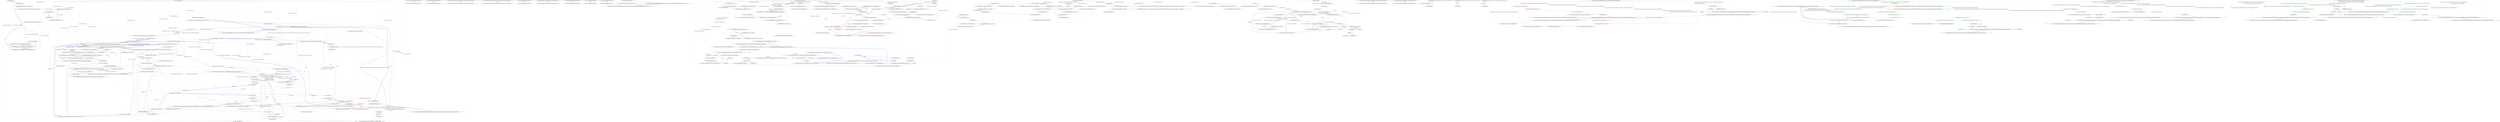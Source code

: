 digraph  {
m0_6 [cluster="lambda expression", file="Cache.cs", label="Exit lambda expression", span="49-49"];
m0_0 [cluster="Ninject.Tests.Integration.ConstructorArgumentTests.ConstructorArgumentTests()", file="Cache.cs", label="Entry Ninject.Tests.Integration.ConstructorArgumentTests.ConstructorArgumentTests()", span="39-39"];
m0_1 [cluster="Ninject.Tests.Integration.ConstructorArgumentTests.ConstructorArgumentTests()", file="Cache.cs", label="this.kernel = new StandardKernel()", span="41-41"];
m0_2 [cluster="Ninject.Tests.Integration.ConstructorArgumentTests.ConstructorArgumentTests()", file="Cache.cs", label="Exit Ninject.Tests.Integration.ConstructorArgumentTests.ConstructorArgumentTests()", span="39-39"];
m0_3 [cluster="Ninject.StandardKernel.StandardKernel(params Ninject.Modules.INinjectModule[])", file="Cache.cs", label="Entry Ninject.StandardKernel.StandardKernel(params Ninject.Modules.INinjectModule[])", span="31-31"];
m0_4 [cluster="lambda expression", file="Cache.cs", label="Entry lambda expression", span="49-49"];
m0_5 [cluster="lambda expression", file="Cache.cs", label="new ConstructorArgument(''weapon'', new Sword(), inherited)", span="49-49"];
m0_121 [cluster="Ninject.Activation.Caching.Cache.Forget(System.Collections.Generic.IEnumerable<Ninject.Activation.Caching.Cache.CacheEntry>)", file="Cache.cs", label="Exit Ninject.Activation.Caching.Cache.Forget(System.Collections.Generic.IEnumerable<Ninject.Activation.Caching.Cache.CacheEntry>)", span="248-248"];
m0_88 [cluster="Ninject.Tests.Integration.ConstructorArgumentTests.WeakConstructorArgument()", file="Cache.cs", label="var barracks = this.kernel.Get<Barracks>()", span="147-147"];
m0_119 [cluster="Ninject.Activation.Caching.Cache.Forget(System.Collections.Generic.IEnumerable<Ninject.Activation.Caching.Cache.CacheEntry>)", file="Cache.cs", label="cacheEntries.ToList()", span="250-250"];
m0_120 [cluster="Ninject.Activation.Caching.Cache.Forget(System.Collections.Generic.IEnumerable<Ninject.Activation.Caching.Cache.CacheEntry>)", file="Cache.cs", label="this.Forget(entry)", span="252-252"];
m0_110 [cluster="Ninject.Activation.Caching.Cache.GetAllBindingEntries(Ninject.Infrastructure.Multimap<Ninject.Planning.Bindings.IBindingConfiguration, Ninject.Activation.Caching.Cache.CacheEntry>)", file="Cache.cs", label="Exit Ninject.Activation.Caching.Cache.GetAllBindingEntries(Ninject.Infrastructure.Multimap<Ninject.Planning.Bindings.IBindingConfiguration, Ninject.Activation.Caching.Cache.CacheEntry>)", span="230-230"];
m0_102 [cluster="Ninject.Tests.Integration.ConstructorArgumentTests.Process()", file="Cache.cs", label="var sword = new Sword()", span="162-162"];
m0_109 [cluster="Ninject.Activation.Caching.Cache.GetAllBindingEntries(Ninject.Infrastructure.Multimap<Ninject.Planning.Bindings.IBindingConfiguration, Ninject.Activation.Caching.Cache.CacheEntry>)", file="Cache.cs", label="return bindings.Values.SelectMany(bindingEntries => bindingEntries);", span="232-232"];
m0_13 [cluster="Ninject.Activation.Caching.Cache.Clear()", file="Cache.cs", label="Entry Ninject.Activation.Caching.Cache.Clear()", span="216-216"];
m0_103 [cluster="Ninject.Tests.Integration.ConstructorArgumentTests.Process()", file="Cache.cs", label="this.kernel.Get<Barracks>(new WeakConstructorArgument(''weapon'', sword))", span="163-163"];
m0_104 [cluster="Ninject.Tests.Integration.ConstructorArgumentTests.Process()", file="Cache.cs", label="return new WeakReference(sword);", span="164-164"];
m0_105 [cluster="Ninject.Tests.Integration.ConstructorArgumentTests.Process()", file="Cache.cs", label="Exit Ninject.Tests.Integration.ConstructorArgumentTests.Process()", span="160-160"];
m0_106 [cluster="System.WeakReference.WeakReference(object)", file="Cache.cs", label="Entry System.WeakReference.WeakReference(object)", span="0-0"];
m0_7 [cluster="Ninject.Parameters.ConstructorArgument.ConstructorArgument(string, object, bool)", file="Cache.cs", label="Entry Ninject.Parameters.ConstructorArgument.ConstructorArgument(string, object, bool)", span="56-56"];
m0_35 [cluster="lambda expression", file="Cache.cs", label="Exit lambda expression", span="105-105"];
m0_36 [cluster="Ninject.Activation.Caching.Cache.Clear(object)", file="Cache.cs", label="Entry Ninject.Activation.Caching.Cache.Clear(object)", span="200-200"];
m0_37 [cluster="Ninject.Activation.Caching.Cache.TryGet(Ninject.Activation.IContext)", file="Cache.cs", label="Entry Ninject.Activation.Caching.Cache.TryGet(Ninject.Activation.IContext)", span="118-118"];
m0_38 [cluster="Ninject.Activation.Caching.Cache.TryGet(Ninject.Activation.IContext)", file="Cache.cs", label="var scope = context.GetScope()", span="120-120"];
m0_79 [cluster="lambda expression", file="Cache.cs", label="Exit lambda expression", span="127-127"];
m0_80 [cluster="lambda expression", file="Cache.cs", label="Entry lambda expression", span="128-128"];
m0_81 [cluster="lambda expression", color=green, community=0, file="Cache.cs", label="2: s == null || s is Sword", span="128-128"];
m0_82 [cluster="lambda expression", file="Cache.cs", label="Exit lambda expression", span="128-128"];
m0_83 [cluster="Ninject.Tests.Integration.ConstructorArgumentTests.WeakConstructorArgument()", file="Cache.cs", label="Entry Ninject.Tests.Integration.ConstructorArgumentTests.WeakConstructorArgument()", span="139-139"];
m0_84 [cluster="Ninject.Tests.Integration.ConstructorArgumentTests.WeakConstructorArgument()", file="Cache.cs", label="this.kernel.Bind<IWarrior>().To<Samurai>()", span="141-141"];
m0_85 [cluster="Ninject.Tests.Integration.ConstructorArgumentTests.WeakConstructorArgument()", file="Cache.cs", label="this.kernel.Bind<IWeapon>().To<Dagger>()", span="142-142"];
m0_129 [cluster="Ninject.Activation.Caching.Cache.CacheEntry.CacheEntry(Ninject.Activation.IContext, Ninject.Activation.InstanceReference)", file="Cache.cs", label="Exit Ninject.Activation.Caching.Cache.CacheEntry.CacheEntry(Ninject.Activation.IContext, Ninject.Activation.InstanceReference)", span="276-276"];
m0_28 [cluster="Ninject.Activation.Caching.Cache.CacheEntry.CacheEntry(Ninject.Activation.IContext, Ninject.Activation.InstanceReference)", file="Cache.cs", label="Entry Ninject.Activation.Caching.Cache.CacheEntry.CacheEntry(Ninject.Activation.IContext, Ninject.Activation.InstanceReference)", span="276-276"];
m0_127 [cluster="Ninject.Activation.Caching.Cache.CacheEntry.CacheEntry(Ninject.Activation.IContext, Ninject.Activation.InstanceReference)", file="Cache.cs", label="this.Context = context", span="278-278"];
m0_128 [cluster="Ninject.Activation.Caching.Cache.CacheEntry.CacheEntry(Ninject.Activation.IContext, Ninject.Activation.InstanceReference)", file="Cache.cs", label="this.Reference = reference", span="279-279"];
m0_126 [cluster="Ninject.Activation.IPipeline.Deactivate(Ninject.Activation.IContext, Ninject.Activation.InstanceReference)", file="Cache.cs", label="Entry Ninject.Activation.IPipeline.Deactivate(Ninject.Activation.IContext, Ninject.Activation.InstanceReference)", span="51-51"];
m0_53 [cluster="System.Collections.Generic.IDictionary<TKey, TValue>.TryGetValue(TKey, out TValue)", file="Cache.cs", label="Entry System.Collections.Generic.IDictionary<TKey, TValue>.TryGetValue(TKey, out TValue)", span="0-0"];
m0_31 [cluster="Ninject.Infrastructure.Multimap<TK, TV>.Multimap()", file="Cache.cs", label="Entry Ninject.Infrastructure.Multimap<TK, TV>.Multimap()", span="33-33"];
m0_50 [cluster="Ninject.Activation.Caching.Cache.TryGet(Ninject.Activation.IContext)", file="Cache.cs", label="return entry.Reference.Instance;", span="147-147"];
m0_42 [cluster="Ninject.Tests.Integration.ConstructorArgumentTests.ConstructorArgumentsArePassedToFirstLevel(System.Func<bool, Ninject.Parameters.IConstructorArgument>)", color=red, community=0, file="Cache.cs", label="2: var argument = constructorArgument(false)", span="88-88"];
m0_45 [cluster="Ninject.Tests.Integration.ConstructorArgumentTests.ConstructorArgumentsArePassedToFirstLevel(System.Func<bool, Ninject.Parameters.IConstructorArgument>)", file="Cache.cs", label="barracks.Weapon.Should().Match<IWeapon>(s => s == null || s is Sword)", span="94-94"];
m0_46 [cluster="Ninject.Tests.Integration.ConstructorArgumentTests.ConstructorArgumentsArePassedToFirstLevel(System.Func<bool, Ninject.Parameters.IConstructorArgument>)", file="Cache.cs", label="barracks.Weapon.Should().BeOfType<Sword>()", span="98-98"];
m0_48 [cluster="Ninject.Tests.Integration.ConstructorArgumentTests.ConstructorArgumentsArePassedToFirstLevel(System.Func<bool, Ninject.Parameters.IConstructorArgument>)", file="Cache.cs", label="Exit Ninject.Tests.Integration.ConstructorArgumentTests.ConstructorArgumentsArePassedToFirstLevel(System.Func<bool, Ninject.Parameters.IConstructorArgument>)", span="83-83"];
m0_39 [cluster="Ninject.Tests.Integration.ConstructorArgumentTests.ConstructorArgumentsArePassedToFirstLevel(System.Func<bool, Ninject.Parameters.IConstructorArgument>)", file="Cache.cs", label="Entry Ninject.Tests.Integration.ConstructorArgumentTests.ConstructorArgumentsArePassedToFirstLevel(System.Func<bool, Ninject.Parameters.IConstructorArgument>)", span="83-83"];
m0_43 [cluster="Ninject.Tests.Integration.ConstructorArgumentTests.ConstructorArgumentsArePassedToFirstLevel(System.Func<bool, Ninject.Parameters.IConstructorArgument>)", color=red, community=0, file="Cache.cs", label="2: var barracks = this.kernel.Get<Barracks>(argument)", span="90-90"];
m0_40 [cluster="Ninject.Tests.Integration.ConstructorArgumentTests.ConstructorArgumentsArePassedToFirstLevel(System.Func<bool, Ninject.Parameters.IConstructorArgument>)", file="Cache.cs", label="this.kernel.Bind<IWarrior>().To<Samurai>()", span="85-85"];
m0_41 [cluster="Ninject.Tests.Integration.ConstructorArgumentTests.ConstructorArgumentsArePassedToFirstLevel(System.Func<bool, Ninject.Parameters.IConstructorArgument>)", file="Cache.cs", label="this.kernel.Bind<IWeapon>().To<Dagger>()", span="86-86"];
m0_44 [cluster="Ninject.Tests.Integration.ConstructorArgumentTests.ConstructorArgumentsArePassedToFirstLevel(System.Func<bool, Ninject.Parameters.IConstructorArgument>)", file="Cache.cs", label="argument is WeakConstructorArgument", span="92-92"];
m0_51 [cluster="System.Func<T, TResult>.Invoke(T)", file="Cache.cs", label="Entry System.Func<T, TResult>.Invoke(T)", span="0-0"];
m0_47 [cluster="Ninject.Tests.Integration.ConstructorArgumentTests.ConstructorArgumentsArePassedToFirstLevel(System.Func<bool, Ninject.Parameters.IConstructorArgument>)", file="Cache.cs", label="barracks.Warrior.Weapon.Should().BeOfType<Dagger>()", span="101-101"];
m0_49 [cluster="Ninject.Syntax.BindingRoot.Bind<T>()", file="Cache.cs", label="Entry Ninject.Syntax.BindingRoot.Bind<T>()", span="34-34"];
m0_52 [cluster="Ninject.Syntax.IResolutionRoot.Get<T>(params Ninject.Parameters.IParameter[])", file="Cache.cs", label="Entry Ninject.Syntax.IResolutionRoot.Get<T>(params Ninject.Parameters.IParameter[])", span="30-30"];
m0_54 [cluster="Unk.SequenceEqual", file="Cache.cs", label="Entry Unk.SequenceEqual", span=""];
m0_98 [cluster="Ninject.Activation.Caching.Cache.Clear(object)", file="Cache.cs", label="this.entries.Remove(scope)", span="207-207"];
m0_97 [cluster="Ninject.Activation.Caching.Cache.Clear(object)", color=red, community=0, file="Cache.cs", label="2: this.entries.TryGetValue(scope, out bindings)", span="205-205"];
m0_27 [cluster="Ninject.Activation.IContext.GetScope()", file="Cache.cs", label="Entry Ninject.Activation.IContext.GetScope()", span="81-81"];
m0_101 [cluster="Unk.BeFalse", file="Cache.cs", label="Entry Unk.BeFalse", span=""];
m0_58 [cluster="Ninject.Activation.Caching.Cache.Release(object)", file="Cache.cs", label="this.entries.Values.SelectMany(bindingEntries => bindingEntries.Values).ToList()", span="164-164"];
m0_61 [cluster="Ninject.Activation.Caching.Cache.Release(object)", file="Cache.cs", label="this.Forget(cacheEntry)", span="169-169"];
m0_59 [cluster="Ninject.Activation.Caching.Cache.Release(object)", file="Cache.cs", label="var instanceEntries = bindingEntry.Where(cacheEntry => ReferenceEquals(instance, cacheEntry.Reference.Instance)).ToList()", span="166-166"];
m0_60 [cluster="Ninject.Activation.Caching.Cache.Release(object)", file="Cache.cs", label=instanceEntries, span="167-167"];
m0_62 [cluster="Ninject.Activation.Caching.Cache.Release(object)", file="Cache.cs", label="bindingEntry.Remove(cacheEntry)", span="170-170"];
m0_21 [cluster="lambda expression", file="Cache.cs", label="new ConstructorArgument(''weapon'', new Sword())", span="66-66"];
m0_15 [cluster="Ninject.Activation.Caching.Cache.Remember(Ninject.Activation.IContext, Ninject.Activation.InstanceReference)", file="Cache.cs", label="Entry Ninject.Activation.Caching.Cache.Remember(Ninject.Activation.IContext, Ninject.Activation.InstanceReference)", span="91-91"];
m0_16 [cluster="Ninject.Activation.Caching.Cache.Remember(Ninject.Activation.IContext, Ninject.Activation.InstanceReference)", file="Cache.cs", label="var scope = context.GetScope()", span="93-93"];
m0_17 [cluster="lambda expression", file="Cache.cs", label="Entry lambda expression", span="55-55"];
m0_25 [cluster="lambda expression", file="Cache.cs", label="new WeakConstructorArgument(''weapon'', new Sword())", span="68-68"];
m0_19 [cluster="lambda expression", file="Cache.cs", label="Exit lambda expression", span="55-55"];
m0_22 [cluster="lambda expression", file="Cache.cs", label="Exit lambda expression", span="66-66"];
m0_18 [cluster="lambda expression", file="Cache.cs", label="new Sword()", span="55-55"];
m0_20 [cluster="lambda expression", file="Cache.cs", label="Entry lambda expression", span="66-66"];
m0_24 [cluster="lambda expression", file="Cache.cs", label="Entry lambda expression", span="68-68"];
m0_23 [cluster="Ninject.Parameters.ConstructorArgument.ConstructorArgument(string, object)", file="Cache.cs", label="Entry Ninject.Parameters.ConstructorArgument.ConstructorArgument(string, object)", span="25-25"];
m0_26 [cluster="lambda expression", file="Cache.cs", label="Exit lambda expression", span="68-68"];
m0_108 [cluster="System.Collections.Generic.ICollection<T>.Clear()", file="Cache.cs", label="System.Func<Ninject.Parameters.IConstructorArgument>", span=""];
m0_68 [cluster="Ninject.Tests.Integration.ConstructorArgumentTests.ConstructorArgumentsAreInheritedIfSpecified(System.Func<bool, Ninject.Parameters.IConstructorArgument>)", file="Cache.cs", label="this.kernel.Bind<IWarrior>().To<Samurai>()", span="119-119"];
m0_8 [cluster="Ninject.Activation.Caching.Cache.Dispose(bool)", file="Cache.cs", label="Entry Ninject.Activation.Caching.Cache.Dispose(bool)", span="76-76"];
m0_12 [cluster="Ninject.Activation.Caching.Cache.Dispose(bool)", file="Cache.cs", label="Exit Ninject.Activation.Caching.Cache.Dispose(bool)", span="76-76"];
m0_66 [cluster="System.Func<TResult>.Invoke()", file="Cache.cs", label="Entry System.Func<TResult>.Invoke()", span="0-0"];
m0_14 [cluster="Ninject.Infrastructure.Disposal.DisposableObject.Dispose(bool)", file="Cache.cs", label="Entry Ninject.Infrastructure.Disposal.DisposableObject.Dispose(bool)", span="62-62"];
m0_87 [cluster="Ninject.Tests.Integration.ConstructorArgumentTests.WeakConstructorArgument()", file="Cache.cs", label="var weakReference = this.Process()", span="145-145"];
m0_91 [cluster="lambda expression", file="Cache.cs", label="Exit lambda expression", span="186-186"];
m0_94 [cluster="lambda expression", file="Cache.cs", label="Exit lambda expression", span="186-186"];
m0_89 [cluster="lambda expression", file="Cache.cs", label="Entry lambda expression", span="186-186"];
m0_90 [cluster="lambda expression", file="Cache.cs", label="!((ReferenceEqualWeakReference)scope.Key).IsAlive", span="186-186"];
m0_86 [cluster="Unk.Select", file="Cache.cs", label="Entry Unk.Select", span=""];
m0_92 [cluster="lambda expression", file="Cache.cs", label="Entry lambda expression", span="186-186"];
m0_93 [cluster="lambda expression", file="Cache.cs", label=scope, span="186-186"];
m0_95 [cluster="Ninject.Activation.Caching.Cache.Clear(object)", file="Cache.cs", label="this.entries", span="202-202"];
m0_71 [cluster="Ninject.Tests.Integration.ConstructorArgumentTests.ConstructorArgumentsAreInheritedIfSpecified(System.Func<bool, Ninject.Parameters.IConstructorArgument>)", file="Cache.cs", label="argument is WeakConstructorArgument", span="125-125"];
m0_67 [cluster="Ninject.Tests.Integration.ConstructorArgumentTests.ConstructorArgumentsAreInheritedIfSpecified(System.Func<bool, Ninject.Parameters.IConstructorArgument>)", file="Cache.cs", label="Entry Ninject.Tests.Integration.ConstructorArgumentTests.ConstructorArgumentsAreInheritedIfSpecified(System.Func<bool, Ninject.Parameters.IConstructorArgument>)", span="117-117"];
m0_73 [cluster="lambda expression", color=green, community=0, file="Cache.cs", label="2: bindingEntries.Values", span="164-164"];
m0_70 [cluster="Unk.Forget", file="Cache.cs", label="Entry Unk.Forget", span=""];
m0_72 [cluster="lambda expression", file="Cache.cs", label="Entry lambda expression", span="164-164"];
m0_69 [cluster="Unk.ToList", file="Cache.cs", label="Entry Unk.ToList", span=""];
m0_74 [cluster="lambda expression", file="Cache.cs", label="Exit lambda expression", span="164-164"];
m0_75 [cluster="lambda expression", file="Cache.cs", label="Entry lambda expression", span="166-166"];
m0_76 [cluster="lambda expression", file="Cache.cs", label="ReferenceEquals(instance, cacheEntry.Reference.Instance)", span="166-166"];
m0_30 [cluster="System.Collections.Generic.IDictionary<TKey, TValue>.ContainsKey(TKey)", file="Cache.cs", label="Entry System.Collections.Generic.IDictionary<TKey, TValue>.ContainsKey(TKey)", span="0-0"];
m0_107 [cluster="Ninject.Activation.Caching.Cache.GetAllCacheEntries()", file="Cache.cs", label="Ninject.Tests.Integration.ConstructorArgumentTests", span=""];
m0_114 [cluster="Ninject.Activation.Caching.Cache.GetAllCacheEntries()", file="Cache.cs", label="return this.entries.SelectMany(scopeCache => GetAllBindingEntries(scopeCache.Value));", span="241-241"];
m0_115 [cluster="Ninject.Activation.Caching.Cache.GetAllCacheEntries()", file="Cache.cs", label="Exit Ninject.Activation.Caching.Cache.GetAllCacheEntries()", span="239-239"];
m0_99 [cluster="Ninject.Activation.Caching.Cache.Clear(object)", file="Cache.cs", label="this.Forget(GetAllBindingEntries(bindings))", span="208-208"];
m0_32 [cluster="Ninject.Infrastructure.Multimap<TK, TV>.Add(TK, TV)", file="Cache.cs", label="Entry Ninject.Infrastructure.Multimap<TK, TV>.Add(TK, TV)", span="72-72"];
m0_34 [cluster="lambda expression", file="Cache.cs", label="Exit lambda expression", span="70-70"];
m0_33 [cluster="lambda expression", file="Cache.cs", label="new Sword()", span="70-70"];
m0_77 [cluster="lambda expression", file="Cache.cs", label="Entry lambda expression", span="127-127"];
m0_111 [cluster="lambda expression", file="Cache.cs", label="Entry lambda expression", span="232-232"];
m0_112 [cluster="lambda expression", file="Cache.cs", label=bindingEntries, span="232-232"];
m0_113 [cluster="lambda expression", file="Cache.cs", label="Exit lambda expression", span="232-232"];
m0_116 [cluster="lambda expression", file="Cache.cs", label="Entry lambda expression", span="241-241"];
m0_117 [cluster="lambda expression", file="Cache.cs", label="GetAllBindingEntries(scopeCache.Value)", span="241-241"];
m0_118 [cluster="lambda expression", file="Cache.cs", label="Exit lambda expression", span="241-241"];
m0_64 [cluster="Ninject.Activation.Caching.Cache.Release(object)", file="Cache.cs", label="return instanceFound;", span="175-175"];
m0_78 [cluster="object.ReferenceEquals(object, object)", file="Cache.cs", label="Entry object.ReferenceEquals(object, object)", span="0-0"];
m0_55 [cluster="Ninject.Activation.Caching.Cache.Release(object)", file="Cache.cs", label="Entry Ninject.Activation.Caching.Cache.Release(object)", span="159-159"];
m0_63 [cluster="Ninject.Activation.Caching.Cache.Release(object)", file="Cache.cs", label="instanceFound = true", span="171-171"];
m0_65 [cluster="Ninject.Activation.Caching.Cache.Release(object)", file="Cache.cs", label="Exit Ninject.Activation.Caching.Cache.Release(object)", span="159-159"];
m0_57 [cluster="Ninject.Activation.Caching.Cache.Release(object)", file="Cache.cs", label="var instanceFound = false", span="163-163"];
m0_56 [cluster="Ninject.Activation.Caching.Cache.Release(object)", file="Cache.cs", label="this.entries", span="161-161"];
m0_10 [cluster="Ninject.Activation.Caching.Cache.Dispose(bool)", file="Cache.cs", label="this.Clear()", span="80-80"];
m0_9 [cluster="Ninject.Activation.Caching.Cache.Dispose(bool)", file="Cache.cs", label="disposing && !this.IsDisposed", span="78-78"];
m0_11 [cluster="Ninject.Activation.Caching.Cache.Dispose(bool)", file="Cache.cs", label="base.Dispose(disposing)", span="83-83"];
m0_100 [cluster="Ninject.Activation.Caching.Cache.Clear(object)", file="Cache.cs", label="Exit Ninject.Activation.Caching.Cache.Clear(object)", span="200-200"];
m0_96 [cluster="Ninject.Activation.Caching.Cache.Clear(object)", color=red, community=0, file="Cache.cs", label="2: Multimap<IBindingConfiguration, CacheEntry> bindings", span="204-204"];
m0_125 [cluster="Ninject.Activation.Caching.Cache.Forget(Ninject.Activation.Caching.Cache.CacheEntry)", file="Cache.cs", label="Exit Ninject.Activation.Caching.Cache.Forget(Ninject.Activation.Caching.Cache.CacheEntry)", span="260-260"];
m0_122 [cluster="Ninject.Activation.Caching.Cache.Forget(Ninject.Activation.Caching.Cache.CacheEntry)", file="Cache.cs", label="Entry Ninject.Activation.Caching.Cache.Forget(Ninject.Activation.Caching.Cache.CacheEntry)", span="260-260"];
m0_123 [cluster="Ninject.Activation.Caching.Cache.Forget(Ninject.Activation.Caching.Cache.CacheEntry)", file="Cache.cs", label="this.Clear(entry.Reference.Instance)", span="262-262"];
m0_124 [cluster="Ninject.Activation.Caching.Cache.Forget(Ninject.Activation.Caching.Cache.CacheEntry)", file="Cache.cs", label="this.Pipeline.Deactivate(entry.Context, entry.Reference)", span="263-263"];
m0_29 [cluster="Ninject.Infrastructure.ReferenceEqualWeakReference.ReferenceEqualWeakReference(object)", file="Cache.cs", label="Entry Ninject.Infrastructure.ReferenceEqualWeakReference.ReferenceEqualWeakReference(object)", span="40-40"];
m0_130 [file="Cache.cs", label="Ninject.Activation.Caching.Cache", span=""];
m0_131 [file="Cache.cs", label=weakScopeReference, span=""];
m0_132 [file="Cache.cs", label=object, span=""];
m0_133 [file="Cache.cs", label="Ninject.Activation.Caching.Cache.CacheEntry", span=""];
m2_0 [cluster="Ninject.Syntax.IConstructorArgumentSyntax.Inject<T>()", file="GlobalKernelRegistration.cs", label="Entry Ninject.Syntax.IConstructorArgumentSyntax.Inject<T>()", span="39-39"];
m2_1 [cluster="Ninject.Syntax.IConstructorArgumentSyntax.Inject<T>()", file="GlobalKernelRegistration.cs", label="Exit Ninject.Syntax.IConstructorArgumentSyntax.Inject<T>()", span="39-39"];
m3_14 [cluster="Ninject.IKernelConfiguration.BuildReadonlyKernel()", file="IKernelConfiguration.cs", label="Entry Ninject.IKernelConfiguration.BuildReadonlyKernel()", span="87-87"];
m3_15 [cluster="Ninject.IKernelConfiguration.BuildReadonlyKernel()", file="IKernelConfiguration.cs", label="Exit Ninject.IKernelConfiguration.BuildReadonlyKernel()", span="87-87"];
m3_8 [cluster="Ninject.IKernelConfiguration.Load(System.Collections.Generic.IEnumerable<System.Reflection.Assembly>)", file="IKernelConfiguration.cs", label="Entry Ninject.IKernelConfiguration.Load(System.Collections.Generic.IEnumerable<System.Reflection.Assembly>)", span="67-67"];
m3_9 [cluster="Ninject.IKernelConfiguration.Load(System.Collections.Generic.IEnumerable<System.Reflection.Assembly>)", file="IKernelConfiguration.cs", label="Exit Ninject.IKernelConfiguration.Load(System.Collections.Generic.IEnumerable<System.Reflection.Assembly>)", span="67-67"];
m3_4 [cluster="Ninject.IKernelConfiguration.Load(System.Collections.Generic.IEnumerable<Ninject.Modules.INinjectModule>)", file="IKernelConfiguration.cs", label="Entry Ninject.IKernelConfiguration.Load(System.Collections.Generic.IEnumerable<Ninject.Modules.INinjectModule>)", span="54-54"];
m3_5 [cluster="Ninject.IKernelConfiguration.Load(System.Collections.Generic.IEnumerable<Ninject.Modules.INinjectModule>)", file="IKernelConfiguration.cs", label="Exit Ninject.IKernelConfiguration.Load(System.Collections.Generic.IEnumerable<Ninject.Modules.INinjectModule>)", span="54-54"];
m3_2 [cluster="Ninject.IKernelConfiguration.HasModule(string)", file="IKernelConfiguration.cs", label="Entry Ninject.IKernelConfiguration.HasModule(string)", span="48-48"];
m3_3 [cluster="Ninject.IKernelConfiguration.HasModule(string)", file="IKernelConfiguration.cs", label="Exit Ninject.IKernelConfiguration.HasModule(string)", span="48-48"];
m3_6 [cluster="Ninject.IKernelConfiguration.Load(System.Collections.Generic.IEnumerable<string>)", file="IKernelConfiguration.cs", label="Entry Ninject.IKernelConfiguration.Load(System.Collections.Generic.IEnumerable<string>)", span="61-61"];
m3_7 [cluster="Ninject.IKernelConfiguration.Load(System.Collections.Generic.IEnumerable<string>)", file="IKernelConfiguration.cs", label="Exit Ninject.IKernelConfiguration.Load(System.Collections.Generic.IEnumerable<string>)", span="61-61"];
m3_12 [cluster="Ninject.IKernelConfiguration.GetBindings(System.Type)", file="IKernelConfiguration.cs", label="Entry Ninject.IKernelConfiguration.GetBindings(System.Type)", span="81-81"];
m3_13 [cluster="Ninject.IKernelConfiguration.GetBindings(System.Type)", file="IKernelConfiguration.cs", label="Exit Ninject.IKernelConfiguration.GetBindings(System.Type)", span="81-81"];
m3_0 [cluster="Ninject.IKernelConfiguration.GetModules()", file="IKernelConfiguration.cs", label="Entry Ninject.IKernelConfiguration.GetModules()", span="41-41"];
m3_1 [cluster="Ninject.IKernelConfiguration.GetModules()", file="IKernelConfiguration.cs", label="Exit Ninject.IKernelConfiguration.GetModules()", span="41-41"];
m3_10 [cluster="Ninject.IKernelConfiguration.Unload(string)", file="IKernelConfiguration.cs", label="Entry Ninject.IKernelConfiguration.Unload(string)", span="74-74"];
m3_11 [cluster="Ninject.IKernelConfiguration.Unload(string)", file="IKernelConfiguration.cs", label="Exit Ninject.IKernelConfiguration.Unload(string)", span="74-74"];
m4_3 [cluster="System.Collections.Generic.IEnumerable<T>.ToEnumerable<T>()", file="IReadOnlyKernel.cs", label="Entry System.Collections.Generic.IEnumerable<T>.ToEnumerable<T>()", span="40-40"];
m4_0 [cluster="Ninject.Planning.Bindings.Resolvers.StandardBindingResolver.Resolve(Ninject.Infrastructure.Multimap<System.Type, Ninject.Planning.Bindings.IBinding>, System.Type)", file="IReadOnlyKernel.cs", label="Entry Ninject.Planning.Bindings.Resolvers.StandardBindingResolver.Resolve(Ninject.Infrastructure.Multimap<System.Type, Ninject.Planning.Bindings.IBinding>, System.Type)", span="31-31"];
m4_1 [cluster="Ninject.Planning.Bindings.Resolvers.StandardBindingResolver.Resolve(Ninject.Infrastructure.Multimap<System.Type, Ninject.Planning.Bindings.IBinding>, System.Type)", file="IReadOnlyKernel.cs", label="return bindings[service].ToEnumerable();", span="33-33"];
m4_2 [cluster="Ninject.Planning.Bindings.Resolvers.StandardBindingResolver.Resolve(Ninject.Infrastructure.Multimap<System.Type, Ninject.Planning.Bindings.IBinding>, System.Type)", file="IReadOnlyKernel.cs", label="Exit Ninject.Planning.Bindings.Resolvers.StandardBindingResolver.Resolve(Ninject.Infrastructure.Multimap<System.Type, Ninject.Planning.Bindings.IBinding>, System.Type)", span="31-31"];
m5_34 [cluster="Ninject.Components.ComponentContainer.Get(System.Type)", file="KernelBase.cs", label="Entry Ninject.Components.ComponentContainer.Get(System.Type)", span="120-120"];
m5_40 [cluster="Ninject.Components.ComponentContainer.Get(System.Type)", file="KernelBase.cs", label="Ensure.ArgumentNotNull(component, ''component'')", span="122-122"];
m5_41 [cluster="Ninject.Components.ComponentContainer.Get(System.Type)", file="KernelBase.cs", label="component == typeof(IKernel)", span="124-124"];
m5_43 [cluster="Ninject.Components.ComponentContainer.Get(System.Type)", file="KernelBase.cs", label="component.IsGenericType", span="127-127"];
m5_44 [cluster="Ninject.Components.ComponentContainer.Get(System.Type)", file="KernelBase.cs", label="Type gtd = component.GetGenericTypeDefinition()", span="129-129"];
m5_45 [cluster="Ninject.Components.ComponentContainer.Get(System.Type)", file="KernelBase.cs", label="Type argument = component.GetGenericArguments()[0]", span="130-130"];
m5_48 [cluster="Ninject.Components.ComponentContainer.Get(System.Type)", color=red, community=0, file="KernelBase.cs", label="2: Type implementation = _mappings[component].FirstOrDefault()", span="136-136"];
m5_50 [cluster="Ninject.Components.ComponentContainer.Get(System.Type)", color=red, community=0, file="KernelBase.cs", label="2: throw new InvalidOperationException(ExceptionFormatter.NoSuchComponentRegistered(component));", span="139-139"];
m5_51 [cluster="Ninject.Components.ComponentContainer.Get(System.Type)", color=red, community=0, file="KernelBase.cs", label="0: return ResolveInstance(component, implementation);", span="141-141"];
m5_42 [cluster="Ninject.Components.ComponentContainer.Get(System.Type)", file="KernelBase.cs", label="return Kernel;", span="125-125"];
m5_46 [cluster="Ninject.Components.ComponentContainer.Get(System.Type)", file="KernelBase.cs", label="gtd.IsInterface && typeof(IEnumerable<>).IsAssignableFrom(gtd)", span="132-132"];
m5_47 [cluster="Ninject.Components.ComponentContainer.Get(System.Type)", file="KernelBase.cs", label="return GetAll(argument).CastSlow(argument);", span="133-133"];
m5_49 [cluster="Ninject.Components.ComponentContainer.Get(System.Type)", color=red, community=0, file="KernelBase.cs", label="2: implementation == null", span="138-138"];
m5_52 [cluster="Ninject.Components.ComponentContainer.Get(System.Type)", file="KernelBase.cs", label="Exit Ninject.Components.ComponentContainer.Get(System.Type)", span="120-120"];
m5_12 [cluster="Ninject.Components.ComponentContainer.Add<TComponent, TImplementation>()", file="KernelBase.cs", label="Entry Ninject.Components.ComponentContainer.Add<TComponent, TImplementation>()", span="57-57"];
m5_13 [cluster="Ninject.Components.ComponentContainer.Add<TComponent, TImplementation>()", file="KernelBase.cs", label="_mappings.Add(typeof(TComponent), typeof(TImplementation))", span="61-61"];
m5_14 [cluster="Ninject.Components.ComponentContainer.Add<TComponent, TImplementation>()", file="KernelBase.cs", label="Exit Ninject.Components.ComponentContainer.Add<TComponent, TImplementation>()", span="57-57"];
m5_15 [cluster="Ninject.Infrastructure.Multimap<K, V>.Add(K, V)", file="KernelBase.cs", label="Entry Ninject.Infrastructure.Multimap<K, V>.Add(K, V)", span="64-64"];
m5_38 [cluster="Ninject.Components.ComponentContainer.GetAll(System.Type)", file="KernelBase.cs", label="Entry Ninject.Components.ComponentContainer.GetAll(System.Type)", span="149-149"];
m5_61 [cluster="Ninject.Components.ComponentContainer.GetAll(System.Type)", file="KernelBase.cs", label="Ensure.ArgumentNotNull(component, ''component'')", span="151-151"];
m5_63 [cluster="Ninject.Components.ComponentContainer.GetAll(System.Type)", file="KernelBase.cs", label="yield return ResolveInstance(component, implementation);", span="154-154"];
m5_62 [cluster="Ninject.Components.ComponentContainer.GetAll(System.Type)", file="KernelBase.cs", label="_mappings[component]", span="153-153"];
m5_64 [cluster="Ninject.Components.ComponentContainer.GetAll(System.Type)", file="KernelBase.cs", label="Exit Ninject.Components.ComponentContainer.GetAll(System.Type)", span="149-149"];
m5_83 [cluster="System.Collections.Generic.Dictionary<TKey, TValue>.Add(TKey, TValue)", file="KernelBase.cs", label="Entry System.Collections.Generic.Dictionary<TKey, TValue>.Add(TKey, TValue)", span="0-0"];
m5_67 [cluster="Ninject.Components.ComponentContainer.CreateNewInstance(System.Type, System.Type)", file="KernelBase.cs", label="Entry Ninject.Components.ComponentContainer.CreateNewInstance(System.Type, System.Type)", span="162-162"];
m5_68 [cluster="Ninject.Components.ComponentContainer.CreateNewInstance(System.Type, System.Type)", file="KernelBase.cs", label="ConstructorInfo constructor = SelectConstructor(component, implementation)", span="164-164"];
m5_72 [cluster="Ninject.Components.ComponentContainer.CreateNewInstance(System.Type, System.Type)", file="KernelBase.cs", label="_instances.Add(implementation, instance)", span="171-171"];
m5_69 [cluster="Ninject.Components.ComponentContainer.CreateNewInstance(System.Type, System.Type)", file="KernelBase.cs", label="var arguments = constructor.GetParameters().Select(parameter => Get(parameter.ParameterType)).ToArray()", span="165-165"];
m5_70 [cluster="Ninject.Components.ComponentContainer.CreateNewInstance(System.Type, System.Type)", file="KernelBase.cs", label="var instance = constructor.Invoke(arguments) as INinjectComponent", span="169-169"];
m5_71 [cluster="Ninject.Components.ComponentContainer.CreateNewInstance(System.Type, System.Type)", file="KernelBase.cs", label="instance.Settings = Kernel.Settings", span="170-170"];
m5_73 [cluster="Ninject.Components.ComponentContainer.CreateNewInstance(System.Type, System.Type)", file="KernelBase.cs", label="return instance;", span="173-173"];
m5_74 [cluster="Ninject.Components.ComponentContainer.CreateNewInstance(System.Type, System.Type)", file="KernelBase.cs", label=TargetInvocationException, span="175-175"];
m5_75 [cluster="Ninject.Components.ComponentContainer.CreateNewInstance(System.Type, System.Type)", file="KernelBase.cs", label="ex.RethrowInnerException()", span="177-177"];
m5_76 [cluster="Ninject.Components.ComponentContainer.CreateNewInstance(System.Type, System.Type)", file="KernelBase.cs", label="return null;", span="178-178"];
m5_77 [cluster="Ninject.Components.ComponentContainer.CreateNewInstance(System.Type, System.Type)", file="KernelBase.cs", label="Exit Ninject.Components.ComponentContainer.CreateNewInstance(System.Type, System.Type)", span="162-162"];
m5_93 [cluster="System.Type.GetConstructors()", file="KernelBase.cs", label="Entry System.Type.GetConstructors()", span="0-0"];
m5_39 [cluster="System.Collections.IEnumerable.Cast<TResult>()", file="KernelBase.cs", label="Entry System.Collections.IEnumerable.Cast<TResult>()", span="0-0"];
m5_55 [cluster="System.Type.IsAssignableFrom(System.Type)", file="KernelBase.cs", label="Entry System.Type.IsAssignableFrom(System.Type)", span="0-0"];
m5_10 [cluster="System.Collections.Generic.Dictionary<TKey, TValue>.Clear()", file="KernelBase.cs", label="Entry System.Collections.Generic.Dictionary<TKey, TValue>.Clear()", span="0-0"];
m5_0 [cluster="Ninject.Components.ComponentContainer.Dispose(bool)", file="KernelBase.cs", label="Entry Ninject.Components.ComponentContainer.Dispose(bool)", span="38-38"];
m5_1 [cluster="Ninject.Components.ComponentContainer.Dispose(bool)", file="KernelBase.cs", label="disposing && !IsDisposed", span="40-40"];
m5_6 [cluster="Ninject.Components.ComponentContainer.Dispose(bool)", file="KernelBase.cs", label="base.Dispose(disposing)", span="49-49"];
m5_2 [cluster="Ninject.Components.ComponentContainer.Dispose(bool)", file="KernelBase.cs", label="_instances.Values", span="42-42"];
m5_3 [cluster="Ninject.Components.ComponentContainer.Dispose(bool)", file="KernelBase.cs", label="instance.Dispose()", span="43-43"];
m5_4 [cluster="Ninject.Components.ComponentContainer.Dispose(bool)", file="KernelBase.cs", label="_mappings.Clear()", span="45-45"];
m5_5 [cluster="Ninject.Components.ComponentContainer.Dispose(bool)", file="KernelBase.cs", label="_instances.Clear()", span="46-46"];
m5_7 [cluster="Ninject.Components.ComponentContainer.Dispose(bool)", file="KernelBase.cs", label="Exit Ninject.Components.ComponentContainer.Dispose(bool)", span="38-38"];
m5_28 [cluster="System.Collections.Generic.Dictionary<TKey, TValue>.ContainsKey(TKey)", file="KernelBase.cs", label="Entry System.Collections.Generic.Dictionary<TKey, TValue>.ContainsKey(TKey)", span="0-0"];
m5_59 [cluster="Ninject.Infrastructure.Introspection.ExceptionFormatter.NoSuchComponentRegistered(System.Type)", file="KernelBase.cs", label="Entry Ninject.Infrastructure.Introspection.ExceptionFormatter.NoSuchComponentRegistered(System.Type)", span="170-170"];
m5_57 [cluster="System.Collections.Generic.IEnumerable<TSource>.FirstOrDefault<TSource>()", file="KernelBase.cs", label="Entry System.Collections.Generic.IEnumerable<TSource>.FirstOrDefault<TSource>()", span="0-0"];
m5_56 [cluster="System.Collections.IEnumerable.CastSlow(System.Type)", file="KernelBase.cs", label="Entry System.Collections.IEnumerable.CastSlow(System.Type)", span="19-19"];
m5_78 [cluster="Ninject.Components.ComponentContainer.SelectConstructor(System.Type, System.Type)", file="KernelBase.cs", label="Entry Ninject.Components.ComponentContainer.SelectConstructor(System.Type, System.Type)", span="182-182"];
m5_88 [cluster="Ninject.Components.ComponentContainer.SelectConstructor(System.Type, System.Type)", file="KernelBase.cs", label="var constructor = implementation.GetConstructors().OrderByDescending(c => c.GetParameters().Length).FirstOrDefault()", span="184-184"];
m5_90 [cluster="Ninject.Components.ComponentContainer.SelectConstructor(System.Type, System.Type)", file="KernelBase.cs", label="throw new InvalidOperationException(ExceptionFormatter.NoConstructorsAvailableForComponent(component, implementation));", span="187-187"];
m5_89 [cluster="Ninject.Components.ComponentContainer.SelectConstructor(System.Type, System.Type)", file="KernelBase.cs", label="constructor == null", span="186-186"];
m5_91 [cluster="Ninject.Components.ComponentContainer.SelectConstructor(System.Type, System.Type)", file="KernelBase.cs", label="return constructor;", span="189-189"];
m5_92 [cluster="Ninject.Components.ComponentContainer.SelectConstructor(System.Type, System.Type)", file="KernelBase.cs", label="Exit Ninject.Components.ComponentContainer.SelectConstructor(System.Type, System.Type)", span="182-182"];
m5_81 [cluster="Unk.ToArray", file="KernelBase.cs", label="Entry Unk.ToArray", span=""];
m5_27 [cluster="Ninject.Infrastructure.Ensure.ArgumentNotNull(object, string)", file="KernelBase.cs", label="Entry Ninject.Infrastructure.Ensure.ArgumentNotNull(object, string)", span="17-17"];
m5_58 [cluster="System.InvalidOperationException.InvalidOperationException(string)", file="KernelBase.cs", label="Entry System.InvalidOperationException.InvalidOperationException(string)", span="0-0"];
m5_11 [cluster="Ninject.Infrastructure.Disposal.DisposableObject.Dispose(bool)", file="KernelBase.cs", label="Entry Ninject.Infrastructure.Disposal.DisposableObject.Dispose(bool)", span="37-37"];
m5_82 [cluster="Unk.Invoke", file="KernelBase.cs", label="Entry Unk.Invoke", span=""];
m5_95 [cluster="Ninject.Infrastructure.Introspection.ExceptionFormatter.NoConstructorsAvailableForComponent(System.Type, System.Type)", file="KernelBase.cs", label="Entry Ninject.Infrastructure.Introspection.ExceptionFormatter.NoConstructorsAvailableForComponent(System.Type, System.Type)", span="155-155"];
m5_35 [cluster="Ninject.Components.ComponentContainer.GetAll<T>()", file="KernelBase.cs", label="Entry Ninject.Components.ComponentContainer.GetAll<T>()", span="109-109"];
m5_36 [cluster="Ninject.Components.ComponentContainer.GetAll<T>()", file="KernelBase.cs", label="return GetAll(typeof(T)).Cast<T>();", span="112-112"];
m5_37 [cluster="Ninject.Components.ComponentContainer.GetAll<T>()", file="KernelBase.cs", label="Exit Ninject.Components.ComponentContainer.GetAll<T>()", span="109-109"];
m5_54 [cluster="System.Type.GetGenericArguments()", file="KernelBase.cs", label="Entry System.Type.GetGenericArguments()", span="0-0"];
m5_9 [cluster="Ninject.Infrastructure.Multimap<K, V>.Clear()", file="KernelBase.cs", label="Entry Ninject.Infrastructure.Multimap<K, V>.Clear()", span="103-103"];
m5_96 [cluster="lambda expression", file="KernelBase.cs", label="Entry lambda expression", span="184-184"];
m5_85 [cluster="lambda expression", file="KernelBase.cs", label="Entry lambda expression", span="165-165"];
m5_86 [cluster="lambda expression", file="KernelBase.cs", label="Get(parameter.ParameterType)", span="165-165"];
m5_87 [cluster="lambda expression", file="KernelBase.cs", label="Exit lambda expression", span="165-165"];
m5_97 [cluster="lambda expression", file="KernelBase.cs", label="c.GetParameters().Length", span="184-184"];
m5_98 [cluster="lambda expression", file="KernelBase.cs", label="Exit lambda expression", span="184-184"];
m5_94 [cluster="System.Collections.Generic.IEnumerable<TSource>.OrderByDescending<TSource, TKey>(System.Func<TSource, TKey>)", file="KernelBase.cs", label="Entry System.Collections.Generic.IEnumerable<TSource>.OrderByDescending<TSource, TKey>(System.Func<TSource, TKey>)", span="0-0"];
m5_80 [cluster="Unk.Select", file="KernelBase.cs", label="Entry Unk.Select", span=""];
m5_30 [cluster="Ninject.Infrastructure.Multimap<K, V>.RemoveAll(K)", file="KernelBase.cs", label="Entry Ninject.Infrastructure.Multimap<K, V>.RemoveAll(K)", span="94-94"];
m5_16 [cluster="Ninject.Components.ComponentContainer.RemoveAll<T>()", file="KernelBase.cs", label="Entry Ninject.Components.ComponentContainer.RemoveAll<T>()", span="68-68"];
m5_17 [cluster="Ninject.Components.ComponentContainer.RemoveAll<T>()", file="KernelBase.cs", label="RemoveAll(typeof(T))", span="71-71"];
m5_18 [cluster="Ninject.Components.ComponentContainer.RemoveAll<T>()", file="KernelBase.cs", label="Exit Ninject.Components.ComponentContainer.RemoveAll<T>()", span="68-68"];
m5_84 [cluster="System.Reflection.TargetInvocationException.RethrowInnerException()", file="KernelBase.cs", label="Entry System.Reflection.TargetInvocationException.RethrowInnerException()", span="18-18"];
m5_53 [cluster="System.Type.GetGenericTypeDefinition()", file="KernelBase.cs", label="Entry System.Type.GetGenericTypeDefinition()", span="0-0"];
m5_60 [cluster="Ninject.Components.ComponentContainer.ResolveInstance(System.Type, System.Type)", file="KernelBase.cs", label="Entry Ninject.Components.ComponentContainer.ResolveInstance(System.Type, System.Type)", span="157-157"];
m5_65 [cluster="Ninject.Components.ComponentContainer.ResolveInstance(System.Type, System.Type)", file="KernelBase.cs", label="return _instances.ContainsKey(implementation) ? _instances[implementation] : CreateNewInstance(component, implementation);", span="159-159"];
m5_66 [cluster="Ninject.Components.ComponentContainer.ResolveInstance(System.Type, System.Type)", file="KernelBase.cs", label="Exit Ninject.Components.ComponentContainer.ResolveInstance(System.Type, System.Type)", span="157-157"];
m5_29 [cluster="System.Collections.Generic.Dictionary<TKey, TValue>.Remove(TKey)", file="KernelBase.cs", label="Entry System.Collections.Generic.Dictionary<TKey, TValue>.Remove(TKey)", span="0-0"];
m5_8 [cluster="System.IDisposable.Dispose()", file="KernelBase.cs", label="Entry System.IDisposable.Dispose()", span="0-0"];
m5_19 [cluster="Ninject.Components.ComponentContainer.RemoveAll(System.Type)", file="KernelBase.cs", label="Entry Ninject.Components.ComponentContainer.RemoveAll(System.Type)", span="78-78"];
m5_20 [cluster="Ninject.Components.ComponentContainer.RemoveAll(System.Type)", file="KernelBase.cs", label="Ensure.ArgumentNotNull(component, ''component'')", span="80-80"];
m5_21 [cluster="Ninject.Components.ComponentContainer.RemoveAll(System.Type)", file="KernelBase.cs", label="_mappings[component]", span="82-82"];
m5_25 [cluster="Ninject.Components.ComponentContainer.RemoveAll(System.Type)", file="KernelBase.cs", label="_mappings.RemoveAll(component)", span="90-90"];
m5_22 [cluster="Ninject.Components.ComponentContainer.RemoveAll(System.Type)", file="KernelBase.cs", label="_instances.ContainsKey(implementation)", span="84-84"];
m5_23 [cluster="Ninject.Components.ComponentContainer.RemoveAll(System.Type)", file="KernelBase.cs", label="_instances[implementation].Dispose()", span="85-85"];
m5_24 [cluster="Ninject.Components.ComponentContainer.RemoveAll(System.Type)", file="KernelBase.cs", label="_instances.Remove(implementation)", span="87-87"];
m5_26 [cluster="Ninject.Components.ComponentContainer.RemoveAll(System.Type)", file="KernelBase.cs", label="Exit Ninject.Components.ComponentContainer.RemoveAll(System.Type)", span="78-78"];
m5_79 [cluster="System.Reflection.MethodBase.GetParameters()", file="KernelBase.cs", label="Entry System.Reflection.MethodBase.GetParameters()", span="0-0"];
m5_31 [cluster="Ninject.Components.ComponentContainer.Get<T>()", file="KernelBase.cs", label="Entry Ninject.Components.ComponentContainer.Get<T>()", span="98-98"];
m5_32 [cluster="Ninject.Components.ComponentContainer.Get<T>()", file="KernelBase.cs", label="return (T) Get(typeof(T));", span="101-101"];
m5_33 [cluster="Ninject.Components.ComponentContainer.Get<T>()", file="KernelBase.cs", label="Exit Ninject.Components.ComponentContainer.Get<T>()", span="98-98"];
m5_99 [file="KernelBase.cs", label="Ninject.Components.ComponentContainer", span=""];
m7_14 [cluster="System.Collections.Generic.Dictionary<TKey, TValue>.ContainsKey(TKey)", file="Multimap.cs", label="Entry System.Collections.Generic.Dictionary<TKey, TValue>.ContainsKey(TKey)", span="0-0"];
m7_34 [cluster="System.Collections.Generic.ICollection<T>.Contains(T)", file="Multimap.cs", label="Entry System.Collections.Generic.ICollection<T>.Contains(T)", span="0-0"];
m7_0 [cluster="Ninject.Infrastructure.Multimap<K, V>.Add(K, V)", file="Multimap.cs", label="Entry Ninject.Infrastructure.Multimap<K, V>.Add(K, V)", span="64-64"];
m7_1 [cluster="Ninject.Infrastructure.Multimap<K, V>.Add(K, V)", file="Multimap.cs", label="Ensure.ArgumentNotNull(key, ''key'')", span="66-66"];
m7_2 [cluster="Ninject.Infrastructure.Multimap<K, V>.Add(K, V)", file="Multimap.cs", label="Ensure.ArgumentNotNull(value, ''value'')", span="67-67"];
m7_3 [cluster="Ninject.Infrastructure.Multimap<K, V>.Add(K, V)", file="Multimap.cs", label="this[key].Add(value)", span="69-69"];
m7_4 [cluster="Ninject.Infrastructure.Multimap<K, V>.Add(K, V)", file="Multimap.cs", label="Exit Ninject.Infrastructure.Multimap<K, V>.Add(K, V)", span="64-64"];
m7_6 [cluster="System.Collections.Generic.ICollection<T>.Add(T)", file="Multimap.cs", label="Entry System.Collections.Generic.ICollection<T>.Add(T)", span="0-0"];
m7_16 [cluster="Ninject.Infrastructure.Multimap<K, V>.RemoveAll(K)", file="Multimap.cs", label="Entry Ninject.Infrastructure.Multimap<K, V>.RemoveAll(K)", span="94-94"];
m7_17 [cluster="Ninject.Infrastructure.Multimap<K, V>.RemoveAll(K)", file="Multimap.cs", label="Ensure.ArgumentNotNull(key, ''key'')", span="96-96"];
m7_18 [cluster="Ninject.Infrastructure.Multimap<K, V>.RemoveAll(K)", file="Multimap.cs", label="return _items.Remove(key);", span="97-97"];
m7_19 [cluster="Ninject.Infrastructure.Multimap<K, V>.RemoveAll(K)", file="Multimap.cs", label="Exit Ninject.Infrastructure.Multimap<K, V>.RemoveAll(K)", span="94-94"];
m7_15 [cluster="System.Collections.Generic.ICollection<T>.Remove(T)", file="Multimap.cs", label="Entry System.Collections.Generic.ICollection<T>.Remove(T)", span="0-0"];
m7_39 [cluster="Ninject.Infrastructure.Multimap<K, V>.System.Collections.Generic.IEnumerable<System.Collections.Generic.KeyValuePair<K, System.Collections.Generic.ICollection<V>>>.GetEnumerator()", file="Multimap.cs", label="Entry Ninject.Infrastructure.Multimap<K, V>.System.Collections.Generic.IEnumerable<System.Collections.Generic.KeyValuePair<K, System.Collections.Generic.ICollection<V>>>.GetEnumerator()", span="142-142"];
m7_40 [cluster="Ninject.Infrastructure.Multimap<K, V>.System.Collections.Generic.IEnumerable<System.Collections.Generic.KeyValuePair<K, System.Collections.Generic.ICollection<V>>>.GetEnumerator()", color=red, community=0, file="Multimap.cs", label="0: return _items.GetEnumerator();", span="144-144"];
m7_41 [cluster="Ninject.Infrastructure.Multimap<K, V>.System.Collections.Generic.IEnumerable<System.Collections.Generic.KeyValuePair<K, System.Collections.Generic.ICollection<V>>>.GetEnumerator()", file="Multimap.cs", label="Exit Ninject.Infrastructure.Multimap<K, V>.System.Collections.Generic.IEnumerable<System.Collections.Generic.KeyValuePair<K, System.Collections.Generic.ICollection<V>>>.GetEnumerator()", span="142-142"];
m7_29 [cluster="Ninject.Infrastructure.Multimap<K, V>.ContainsValue(K, V)", file="Multimap.cs", label="Entry Ninject.Infrastructure.Multimap<K, V>.ContainsValue(K, V)", span="125-125"];
m7_30 [cluster="Ninject.Infrastructure.Multimap<K, V>.ContainsValue(K, V)", file="Multimap.cs", label="Ensure.ArgumentNotNull(key, ''key'')", span="127-127"];
m7_31 [cluster="Ninject.Infrastructure.Multimap<K, V>.ContainsValue(K, V)", file="Multimap.cs", label="Ensure.ArgumentNotNull(value, ''value'')", span="128-128"];
m7_32 [cluster="Ninject.Infrastructure.Multimap<K, V>.ContainsValue(K, V)", file="Multimap.cs", label="return _items.ContainsKey(key) && _items[key].Contains(value);", span="130-130"];
m7_33 [cluster="Ninject.Infrastructure.Multimap<K, V>.ContainsValue(K, V)", file="Multimap.cs", label="Exit Ninject.Infrastructure.Multimap<K, V>.ContainsValue(K, V)", span="125-125"];
m7_38 [cluster="System.Collections.Generic.Dictionary<TKey, TValue>.GetEnumerator()", file="Multimap.cs", label="Entry System.Collections.Generic.Dictionary<TKey, TValue>.GetEnumerator()", span="0-0"];
m7_20 [cluster="System.Collections.Generic.Dictionary<TKey, TValue>.Remove(TKey)", file="Multimap.cs", label="Entry System.Collections.Generic.Dictionary<TKey, TValue>.Remove(TKey)", span="0-0"];
m7_21 [cluster="Ninject.Infrastructure.Multimap<K, V>.Clear()", file="Multimap.cs", label="Entry Ninject.Infrastructure.Multimap<K, V>.Clear()", span="103-103"];
m7_22 [cluster="Ninject.Infrastructure.Multimap<K, V>.Clear()", file="Multimap.cs", label="_items.Clear()", span="105-105"];
m7_23 [cluster="Ninject.Infrastructure.Multimap<K, V>.Clear()", file="Multimap.cs", label="Exit Ninject.Infrastructure.Multimap<K, V>.Clear()", span="103-103"];
m7_35 [cluster="Ninject.Infrastructure.Multimap<K, V>.GetEnumerator()", file="Multimap.cs", label="Entry Ninject.Infrastructure.Multimap<K, V>.GetEnumerator()", span="137-137"];
m7_36 [cluster="Ninject.Infrastructure.Multimap<K, V>.GetEnumerator()", file="Multimap.cs", label="return _items.GetEnumerator();", span="139-139"];
m7_37 [cluster="Ninject.Infrastructure.Multimap<K, V>.GetEnumerator()", file="Multimap.cs", label="Exit Ninject.Infrastructure.Multimap<K, V>.GetEnumerator()", span="137-137"];
m7_25 [cluster="Ninject.Infrastructure.Multimap<K, V>.ContainsKey(K)", file="Multimap.cs", label="Entry Ninject.Infrastructure.Multimap<K, V>.ContainsKey(K)", span="113-113"];
m7_26 [cluster="Ninject.Infrastructure.Multimap<K, V>.ContainsKey(K)", file="Multimap.cs", label="Ensure.ArgumentNotNull(key, ''key'')", span="115-115"];
m7_27 [cluster="Ninject.Infrastructure.Multimap<K, V>.ContainsKey(K)", file="Multimap.cs", label="return _items.ContainsKey(key);", span="116-116"];
m7_28 [cluster="Ninject.Infrastructure.Multimap<K, V>.ContainsKey(K)", file="Multimap.cs", label="Exit Ninject.Infrastructure.Multimap<K, V>.ContainsKey(K)", span="113-113"];
m7_5 [cluster="Ninject.Infrastructure.Ensure.ArgumentNotNull(object, string)", file="Multimap.cs", label="Entry Ninject.Infrastructure.Ensure.ArgumentNotNull(object, string)", span="17-17"];
m7_7 [cluster="Ninject.Infrastructure.Multimap<K, V>.Remove(K, V)", file="Multimap.cs", label="Entry Ninject.Infrastructure.Multimap<K, V>.Remove(K, V)", span="78-78"];
m7_8 [cluster="Ninject.Infrastructure.Multimap<K, V>.Remove(K, V)", file="Multimap.cs", label="Ensure.ArgumentNotNull(key, ''key'')", span="80-80"];
m7_9 [cluster="Ninject.Infrastructure.Multimap<K, V>.Remove(K, V)", file="Multimap.cs", label="Ensure.ArgumentNotNull(value, ''value'')", span="81-81"];
m7_10 [cluster="Ninject.Infrastructure.Multimap<K, V>.Remove(K, V)", file="Multimap.cs", label="!_items.ContainsKey(key)", span="83-83"];
m7_12 [cluster="Ninject.Infrastructure.Multimap<K, V>.Remove(K, V)", color=red, community=0, file="Multimap.cs", label="0: return _items[key].Remove(value);", span="86-86"];
m7_11 [cluster="Ninject.Infrastructure.Multimap<K, V>.Remove(K, V)", file="Multimap.cs", label="return false;", span="84-84"];
m7_13 [cluster="Ninject.Infrastructure.Multimap<K, V>.Remove(K, V)", file="Multimap.cs", label="Exit Ninject.Infrastructure.Multimap<K, V>.Remove(K, V)", span="78-78"];
m7_24 [cluster="System.Collections.Generic.Dictionary<TKey, TValue>.Clear()", file="Multimap.cs", label="Entry System.Collections.Generic.Dictionary<TKey, TValue>.Clear()", span="0-0"];
m7_42 [file="Multimap.cs", label="Ninject.Infrastructure.Multimap<K, V>", span=""];
m9_5 [cluster="Ninject.Planning.Planner.GetPlan(System.Type)", file="Planner.cs", label="this.plannerLock.EnterUpgradeableReadLock()", span="63-63"];
m9_11 [cluster="Ninject.Planning.Planner.CreateEmptyPlan(System.Type)", file="Planner.cs", label="Entry Ninject.Planning.Planner.CreateEmptyPlan(System.Type)", span="80-80"];
m9_12 [cluster="Ninject.Planning.Planner.CreateEmptyPlan(System.Type)", color=red, community=0, file="Planner.cs", label="2: return new Plan(type);", span="82-82"];
m9_13 [cluster="Ninject.Planning.Planner.CreateEmptyPlan(System.Type)", file="Planner.cs", label="Exit Ninject.Planning.Planner.CreateEmptyPlan(System.Type)", span="80-80"];
m9_14 [cluster="Ninject.Planning.Plan.Plan(System.Type)", file="Planner.cs", label="Entry Ninject.Planning.Plan.Plan(System.Type)", span="39-39"];
m9_0 [cluster="Ninject.Activation.InstanceReference.Is<T>()", file="Planner.cs", label="Entry Ninject.Activation.InstanceReference.Is<T>()", span="34-34"];
m9_1 [cluster="Ninject.Activation.InstanceReference.Is<T>()", file="Planner.cs", label="System.Runtime.Remoting.RemotingServices.IsTransparentProxy(Instance)", span="37-37"];
m9_2 [cluster="Ninject.Activation.InstanceReference.Is<T>()", file="Planner.cs", label="return typeof(T).IsInstanceOfType(Instance.GetType());", span="42-42"];
m9_25 [cluster="Unk.Map", file="Planner.cs", label="Entry Unk.Map", span=""];
m9_4 [cluster="Ninject.Activation.InstanceReference.Is<T>()", file="Planner.cs", label="Exit Ninject.Activation.InstanceReference.Is<T>()", span="34-34"];
m9_6 [cluster="object.GetType()", color=green, community=0, file="Planner.cs", label="0: Entry object.GetType()", span="0-0"];
m9_7 [cluster="System.Type.IsInstanceOfType(object)", file="Planner.cs", label="Entry System.Type.IsInstanceOfType(object)", span="0-0"];
m9_8 [cluster="System.Threading.ReaderWriterLockSlim.EnterUpgradeableReadLock()", file="Planner.cs", label="Entry System.Threading.ReaderWriterLockSlim.EnterUpgradeableReadLock()", span="0-0"];
m9_9 [cluster="Unk.TryGetValue", file="Planner.cs", label="Entry Unk.TryGetValue", span=""];
m9_10 [cluster="Ninject.Planning.Planner.CreateNewPlan(System.Type)", file="Planner.cs", label="Entry Ninject.Planning.Planner.CreateNewPlan(System.Type)", span="91-91"];
m9_15 [cluster="Ninject.Planning.Planner.CreateNewPlan(System.Type)", file="Planner.cs", label="this.plannerLock.EnterWriteLock()", span="93-93"];
m9_23 [cluster="System.Threading.ReaderWriterLockSlim.EnterWriteLock()", file="Planner.cs", label="Entry System.Threading.ReaderWriterLockSlim.EnterWriteLock()", span="0-0"];
m9_3 [cluster="Ninject.Activation.InstanceReference.Is<T>()", file="Planner.cs", label="return Instance is T;", span="48-48"];
m9_29 [cluster="Unk.Execute", file="Planner.cs", label="Entry Unk.Execute", span=""];
m9_24 [cluster="Unk.Add", file="Planner.cs", label="Entry Unk.Add", span=""];
m9_26 [cluster="lambda expression", file="Planner.cs", label="Entry lambda expression", span="104-104"];
m9_27 [cluster="lambda expression", file="Planner.cs", label="s.Execute(plan)", span="104-104"];
m9_28 [cluster="lambda expression", file="Planner.cs", label="Exit lambda expression", span="104-104"];
m9_16 [cluster="Ninject.Planning.Planner.CreateNewPlan(System.Type)", color=green, community=0, file="Planner.cs", label="1: Ninject.Activation.InstanceReference", span=""];
m9_17 [cluster="Ninject.Planning.Planner.CreateNewPlan(System.Type)", file="Planner.cs", label="return plan;", span="99-99"];
m9_18 [cluster="Ninject.Planning.Planner.CreateNewPlan(System.Type)", file="Planner.cs", label="plan = this.CreateEmptyPlan(type)", span="102-102"];
m9_19 [cluster="Ninject.Planning.Planner.CreateNewPlan(System.Type)", file="Planner.cs", label="this.plans.Add(type, plan)", span="103-103"];
m9_20 [cluster="Ninject.Planning.Planner.CreateNewPlan(System.Type)", file="Planner.cs", label="this.Strategies.Map(s => s.Execute(plan))", span="104-104"];
m9_21 [cluster="Ninject.Planning.Planner.CreateNewPlan(System.Type)", file="Planner.cs", label="return plan;", span="106-106"];
m9_22 [cluster="Ninject.Planning.Planner.CreateNewPlan(System.Type)", file="Planner.cs", label="Exit Ninject.Planning.Planner.CreateNewPlan(System.Type)", span="91-91"];
m9_30 [file="Planner.cs", label="Ninject.Planning.Planner", span=""];
m12_2 [cluster="Ninject.StandardKernel.StandardKernel(Ninject.INinjectSettings, params Ninject.Modules.INinjectModule[])", file="StandardKernel.cs", label="Entry Ninject.StandardKernel.StandardKernel(Ninject.INinjectSettings, params Ninject.Modules.INinjectModule[])", span="48-48"];
m12_3 [cluster="Ninject.StandardKernel.StandardKernel(Ninject.INinjectSettings, params Ninject.Modules.INinjectModule[])", file="StandardKernel.cs", label="Exit Ninject.StandardKernel.StandardKernel(Ninject.INinjectSettings, params Ninject.Modules.INinjectModule[])", span="48-48"];
m12_0 [cluster="Ninject.StandardKernel.StandardKernel(params Ninject.Modules.INinjectModule[])", file="StandardKernel.cs", label="Entry Ninject.StandardKernel.StandardKernel(params Ninject.Modules.INinjectModule[])", span="38-38"];
m12_1 [cluster="Ninject.StandardKernel.StandardKernel(params Ninject.Modules.INinjectModule[])", file="StandardKernel.cs", label="Exit Ninject.StandardKernel.StandardKernel(params Ninject.Modules.INinjectModule[])", span="38-38"];
m13_6 [cluster="lambda expression", file="StandardScopeCallbacks.cs", label="Entry lambda expression", span="47-47"];
m13_0 [cluster="lambda expression", file="StandardScopeCallbacks.cs", label="Entry lambda expression", span="36-36"];
m13_1 [cluster="lambda expression", file="StandardScopeCallbacks.cs", label=null, span="36-36"];
m13_2 [cluster="lambda expression", file="StandardScopeCallbacks.cs", label="Exit lambda expression", span="36-36"];
m13_3 [cluster="lambda expression", file="StandardScopeCallbacks.cs", label="Entry lambda expression", span="41-41"];
m13_4 [cluster="lambda expression", color=red, community=0, file="StandardScopeCallbacks.cs", label="3: ctx.Kernel", span="41-41"];
m13_5 [cluster="lambda expression", file="StandardScopeCallbacks.cs", label="Exit lambda expression", span="41-41"];
m13_7 [cluster="lambda expression", file="StandardScopeCallbacks.cs", label="System.Threading.Thread.CurrentThread", span="47-47"];
m13_8 [cluster="lambda expression", file="StandardScopeCallbacks.cs", label="Exit lambda expression", span="47-47"];
m15_9 [cluster="Ninject.Syntax.IBindingNamedSyntax<T>.Named(string)", file="WhenServiceRequestsConstrainedEnumerableOfDependencies.cs", label="Entry Ninject.Syntax.IBindingNamedSyntax<T>.Named(string)", span="37-37"];
m15_8 [cluster="Ninject.Syntax.IBindingToSyntax<T1>.To<TImplementation>()", file="WhenServiceRequestsConstrainedEnumerableOfDependencies.cs", label="Entry Ninject.Syntax.IBindingToSyntax<T1>.To<TImplementation>()", span="46-46"];
m15_11 [cluster="Ninject.Tests.Integration.EnumerableDependenciesTests.ConstrainedDependenciesContext.VerifyInjection(Ninject.Tests.Integration.EnumerableDependenciesTests.Fakes.IParent)", file="WhenServiceRequestsConstrainedEnumerableOfDependencies.cs", label="Entry Ninject.Tests.Integration.EnumerableDependenciesTests.ConstrainedDependenciesContext.VerifyInjection(Ninject.Tests.Integration.EnumerableDependenciesTests.Fakes.IParent)", span="7-7"];
m15_22 [cluster="Unk.Be", file="WhenServiceRequestsConstrainedEnumerableOfDependencies.cs", label="Entry Unk.Be", span=""];
m15_7 [cluster="Ninject.Syntax.BindingRoot.Bind<T>()", file="WhenServiceRequestsConstrainedEnumerableOfDependencies.cs", label="Entry Ninject.Syntax.BindingRoot.Bind<T>()", span="50-50"];
m15_10 [cluster="Ninject.Syntax.IResolutionRoot.Get<T>(params Ninject.Parameters.IParameter[])", file="WhenServiceRequestsConstrainedEnumerableOfDependencies.cs", label="Entry Ninject.Syntax.IResolutionRoot.Get<T>(params Ninject.Parameters.IParameter[])", span="47-47"];
m15_21 [cluster="Unk.NotBeNull", file="WhenServiceRequestsConstrainedEnumerableOfDependencies.cs", label="Entry Unk.NotBeNull", span=""];
m15_0 [cluster="Ninject.Tests.Integration.EnumerableDependenciesTests.WhenServiceRequestsConstrainedEnumerableOfDependencies.ServiceIsInjectedWithAllDependenciesThatMatchTheConstraint()", file="WhenServiceRequestsConstrainedEnumerableOfDependencies.cs", label="Entry Ninject.Tests.Integration.EnumerableDependenciesTests.WhenServiceRequestsConstrainedEnumerableOfDependencies.ServiceIsInjectedWithAllDependenciesThatMatchTheConstraint()", span="9-9"];
m15_1 [cluster="Ninject.Tests.Integration.EnumerableDependenciesTests.WhenServiceRequestsConstrainedEnumerableOfDependencies.ServiceIsInjectedWithAllDependenciesThatMatchTheConstraint()", color=red, community=0, file="WhenServiceRequestsConstrainedEnumerableOfDependencies.cs", label="2: this.Kernel.Bind<IParent>().To<RequestsConstrainedEnumerable>()", span="11-11"];
m15_2 [cluster="Ninject.Tests.Integration.EnumerableDependenciesTests.WhenServiceRequestsConstrainedEnumerableOfDependencies.ServiceIsInjectedWithAllDependenciesThatMatchTheConstraint()", color=red, community=0, file="WhenServiceRequestsConstrainedEnumerableOfDependencies.cs", label="2: this.Kernel.Bind<IChild>().To<ChildA>().Named(''joe'')", span="12-12"];
m15_3 [cluster="Ninject.Tests.Integration.EnumerableDependenciesTests.WhenServiceRequestsConstrainedEnumerableOfDependencies.ServiceIsInjectedWithAllDependenciesThatMatchTheConstraint()", color=red, community=0, file="WhenServiceRequestsConstrainedEnumerableOfDependencies.cs", label="2: this.Kernel.Bind<IChild>().To<ChildB>().Named(''bob'')", span="13-13"];
m15_4 [cluster="Ninject.Tests.Integration.EnumerableDependenciesTests.WhenServiceRequestsConstrainedEnumerableOfDependencies.ServiceIsInjectedWithAllDependenciesThatMatchTheConstraint()", color=red, community=0, file="WhenServiceRequestsConstrainedEnumerableOfDependencies.cs", label="2: var parent = this.Kernel.Get<IParent>()", span="15-15"];
m15_5 [cluster="Ninject.Tests.Integration.EnumerableDependenciesTests.WhenServiceRequestsConstrainedEnumerableOfDependencies.ServiceIsInjectedWithAllDependenciesThatMatchTheConstraint()", file="WhenServiceRequestsConstrainedEnumerableOfDependencies.cs", label="VerifyInjection(parent)", span="17-17"];
m15_6 [cluster="Ninject.Tests.Integration.EnumerableDependenciesTests.WhenServiceRequestsConstrainedEnumerableOfDependencies.ServiceIsInjectedWithAllDependenciesThatMatchTheConstraint()", file="WhenServiceRequestsConstrainedEnumerableOfDependencies.cs", label="Exit Ninject.Tests.Integration.EnumerableDependenciesTests.WhenServiceRequestsConstrainedEnumerableOfDependencies.ServiceIsInjectedWithAllDependenciesThatMatchTheConstraint()", span="9-9"];
m15_12 [cluster="Ninject.Tests.Integration.EnumerableDependenciesTests.WhenServiceRequestsConstrainedEnumerableOfDependencies.WhenNoMatchingBindingExistsEmptyEnumerableIsInjected()", file="WhenServiceRequestsConstrainedEnumerableOfDependencies.cs", label="Entry Ninject.Tests.Integration.EnumerableDependenciesTests.WhenServiceRequestsConstrainedEnumerableOfDependencies.WhenNoMatchingBindingExistsEmptyEnumerableIsInjected()", span="21-21"];
m15_13 [cluster="Ninject.Tests.Integration.EnumerableDependenciesTests.WhenServiceRequestsConstrainedEnumerableOfDependencies.WhenNoMatchingBindingExistsEmptyEnumerableIsInjected()", color=red, community=0, file="WhenServiceRequestsConstrainedEnumerableOfDependencies.cs", label="2: this.Kernel.Bind<IParent>().To<RequestsConstrainedEnumerable>()", span="23-23"];
m15_14 [cluster="Ninject.Tests.Integration.EnumerableDependenciesTests.WhenServiceRequestsConstrainedEnumerableOfDependencies.WhenNoMatchingBindingExistsEmptyEnumerableIsInjected()", color=red, community=0, file="WhenServiceRequestsConstrainedEnumerableOfDependencies.cs", label="2: this.Kernel.Bind<IChild>().To<ChildA>().Named(''joe'')", span="24-24"];
m15_15 [cluster="Ninject.Tests.Integration.EnumerableDependenciesTests.WhenServiceRequestsConstrainedEnumerableOfDependencies.WhenNoMatchingBindingExistsEmptyEnumerableIsInjected()", color=red, community=0, file="WhenServiceRequestsConstrainedEnumerableOfDependencies.cs", label="2: this.Kernel.Bind<IChild>().To<ChildB>().Named(''ian'')", span="25-25"];
m15_16 [cluster="Ninject.Tests.Integration.EnumerableDependenciesTests.WhenServiceRequestsConstrainedEnumerableOfDependencies.WhenNoMatchingBindingExistsEmptyEnumerableIsInjected()", color=red, community=0, file="WhenServiceRequestsConstrainedEnumerableOfDependencies.cs", label="2: var parent = this.Kernel.Get<IParent>()", span="27-27"];
m15_17 [cluster="Ninject.Tests.Integration.EnumerableDependenciesTests.WhenServiceRequestsConstrainedEnumerableOfDependencies.WhenNoMatchingBindingExistsEmptyEnumerableIsInjected()", file="WhenServiceRequestsConstrainedEnumerableOfDependencies.cs", label="parent.Should().NotBeNull()", span="29-29"];
m15_18 [cluster="Ninject.Tests.Integration.EnumerableDependenciesTests.WhenServiceRequestsConstrainedEnumerableOfDependencies.WhenNoMatchingBindingExistsEmptyEnumerableIsInjected()", file="WhenServiceRequestsConstrainedEnumerableOfDependencies.cs", label="parent.Children.Count.Should().Be(0)", span="30-30"];
m15_19 [cluster="Ninject.Tests.Integration.EnumerableDependenciesTests.WhenServiceRequestsConstrainedEnumerableOfDependencies.WhenNoMatchingBindingExistsEmptyEnumerableIsInjected()", file="WhenServiceRequestsConstrainedEnumerableOfDependencies.cs", label="Exit Ninject.Tests.Integration.EnumerableDependenciesTests.WhenServiceRequestsConstrainedEnumerableOfDependencies.WhenNoMatchingBindingExistsEmptyEnumerableIsInjected()", span="21-21"];
m15_20 [cluster="Unk.Should", file="WhenServiceRequestsConstrainedEnumerableOfDependencies.cs", label="Entry Unk.Should", span=""];
m15_23 [file="WhenServiceRequestsConstrainedEnumerableOfDependencies.cs", label="Ninject.Tests.Integration.EnumerableDependenciesTests.WhenServiceRequestsConstrainedEnumerableOfDependencies", span=""];
m17_6 [cluster="Ninject.Tests.Integration.EnumerableDependenciesTests.WhenServiceRequestsUnconstrainedArrayOfDependencies.ServiceIsInjectedWithArrayOfAllAvailableDependencies()", file="WhenServiceRequestsUnconstrainedArrayOfDependencies.cs", label="Exit Ninject.Tests.Integration.EnumerableDependenciesTests.WhenServiceRequestsUnconstrainedArrayOfDependencies.ServiceIsInjectedWithArrayOfAllAvailableDependencies()", span="9-9"];
m17_7 [cluster="Ninject.Syntax.IBindingRoot.Bind<T>()", file="WhenServiceRequestsUnconstrainedArrayOfDependencies.cs", label="Entry Ninject.Syntax.IBindingRoot.Bind<T>()", span="38-38"];
m17_0 [cluster="Ninject.Web.Mvc.IControllerRegistry.RegisterAllControllersIn(string)", file="WhenServiceRequestsUnconstrainedArrayOfDependencies.cs", label="Entry Ninject.Web.Mvc.IControllerRegistry.RegisterAllControllersIn(string)", span="8-8"];
m17_1 [cluster="Ninject.Web.Mvc.IControllerRegistry.RegisterAllControllersIn(string)", color=green, community=0, file="WhenServiceRequestsUnconstrainedArrayOfDependencies.cs", label="1: Exit Ninject.Web.Mvc.IControllerRegistry.RegisterAllControllersIn(string)", span="8-8"];
m17_2 [cluster="Ninject.Web.Mvc.IControllerRegistry.RegisterAllControllersIn(System.Reflection.Assembly)", color=green, community=0, file="WhenServiceRequestsUnconstrainedArrayOfDependencies.cs", label="0: Entry Ninject.Web.Mvc.IControllerRegistry.RegisterAllControllersIn(System.Reflection.Assembly)", span="9-9"];
m17_3 [cluster="Ninject.Web.Mvc.IControllerRegistry.RegisterAllControllersIn(System.Reflection.Assembly)", color=green, community=0, file="WhenServiceRequestsUnconstrainedArrayOfDependencies.cs", label="0: Exit Ninject.Web.Mvc.IControllerRegistry.RegisterAllControllersIn(System.Reflection.Assembly)", span="9-9"];
m17_4 [cluster="Ninject.Web.Mvc.IControllerRegistry.Register(string, System.Type)", color=green, community=0, file="WhenServiceRequestsUnconstrainedArrayOfDependencies.cs", label="2: Entry Ninject.Web.Mvc.IControllerRegistry.Register(string, System.Type)", span="11-11"];
m17_5 [cluster="Ninject.Web.Mvc.IControllerRegistry.Register(string, System.Type)", file="WhenServiceRequestsUnconstrainedArrayOfDependencies.cs", label="Exit Ninject.Web.Mvc.IControllerRegistry.Register(string, System.Type)", span="11-11"];
m17_8 [cluster="Ninject.Syntax.IBindingToSyntax<T1>.To<TImplementation>()", file="WhenServiceRequestsUnconstrainedArrayOfDependencies.cs", label="Entry Ninject.Syntax.IBindingToSyntax<T1>.To<TImplementation>()", span="46-46"];
m17_9 [cluster="Ninject.IKernelConfiguration.BuildReadOnlyKernel()", file="WhenServiceRequestsUnconstrainedArrayOfDependencies.cs", label="Entry Ninject.IKernelConfiguration.BuildReadOnlyKernel()", span="87-87"];
m17_27 [cluster="Unk.Be", file="WhenServiceRequestsUnconstrainedArrayOfDependencies.cs", label="Entry Unk.Be", span=""];
m17_11 [cluster="Ninject.Tests.Integration.EnumerableDependenciesTests.UnconstrainedDependenciesContext.VerifyInjection(Ninject.Tests.Integration.EnumerableDependenciesTests.Fakes.IParent)", file="WhenServiceRequestsUnconstrainedArrayOfDependencies.cs", label="Entry Ninject.Tests.Integration.EnumerableDependenciesTests.UnconstrainedDependenciesContext.VerifyInjection(Ninject.Tests.Integration.EnumerableDependenciesTests.Fakes.IParent)", span="7-7"];
m17_25 [cluster="Unk.Should", file="WhenServiceRequestsUnconstrainedArrayOfDependencies.cs", label="Entry Unk.Should", span=""];
m17_19 [cluster="Ninject.Tests.Integration.EnumerableDependenciesTests.WhenServiceRequestsUnconstrainedArrayOfDependencies.EmptyArrayIsInjectedWhenNoBindingIsAvailable()", file="WhenServiceRequestsUnconstrainedArrayOfDependencies.cs", label="Entry Ninject.Tests.Integration.EnumerableDependenciesTests.WhenServiceRequestsUnconstrainedArrayOfDependencies.EmptyArrayIsInjectedWhenNoBindingIsAvailable()", span="33-33"];
m17_20 [cluster="Ninject.Tests.Integration.EnumerableDependenciesTests.WhenServiceRequestsUnconstrainedArrayOfDependencies.EmptyArrayIsInjectedWhenNoBindingIsAvailable()", color=green, community=0, file="WhenServiceRequestsUnconstrainedArrayOfDependencies.cs", label="0: this.Configuration.Bind<IParent>().To<RequestsArray>()", span="35-35"];
m17_21 [cluster="Ninject.Tests.Integration.EnumerableDependenciesTests.WhenServiceRequestsUnconstrainedArrayOfDependencies.EmptyArrayIsInjectedWhenNoBindingIsAvailable()", color=green, community=0, file="WhenServiceRequestsUnconstrainedArrayOfDependencies.cs", label="2: var parent = this.Configuration.BuildReadOnlyKernel().Get<IParent>()", span="37-37"];
m17_22 [cluster="Ninject.Tests.Integration.EnumerableDependenciesTests.WhenServiceRequestsUnconstrainedArrayOfDependencies.EmptyArrayIsInjectedWhenNoBindingIsAvailable()", file="WhenServiceRequestsUnconstrainedArrayOfDependencies.cs", label="parent.Should().NotBeNull()", span="39-39"];
m17_23 [cluster="Ninject.Tests.Integration.EnumerableDependenciesTests.WhenServiceRequestsUnconstrainedArrayOfDependencies.EmptyArrayIsInjectedWhenNoBindingIsAvailable()", file="WhenServiceRequestsUnconstrainedArrayOfDependencies.cs", label="parent.Children.Count.Should().Be(0)", span="40-40"];
m17_24 [cluster="Ninject.Tests.Integration.EnumerableDependenciesTests.WhenServiceRequestsUnconstrainedArrayOfDependencies.EmptyArrayIsInjectedWhenNoBindingIsAvailable()", file="WhenServiceRequestsUnconstrainedArrayOfDependencies.cs", label="Exit Ninject.Tests.Integration.EnumerableDependenciesTests.WhenServiceRequestsUnconstrainedArrayOfDependencies.EmptyArrayIsInjectedWhenNoBindingIsAvailable()", span="33-33"];
m17_10 [cluster="Ninject.Syntax.IResolutionRoot.Get<T>(params Ninject.Parameters.IParameter[])", file="WhenServiceRequestsUnconstrainedArrayOfDependencies.cs", label="Entry Ninject.Syntax.IResolutionRoot.Get<T>(params Ninject.Parameters.IParameter[])", span="47-47"];
m17_26 [cluster="Unk.NotBeNull", file="WhenServiceRequestsUnconstrainedArrayOfDependencies.cs", label="Entry Unk.NotBeNull", span=""];
m17_12 [cluster="Ninject.Tests.Integration.EnumerableDependenciesTests.WhenServiceRequestsUnconstrainedArrayOfDependencies.ServiceIsInjectedWithArrayOfAllAvailableDependenciesWhenDefaultCtorIsAvailable()", file="WhenServiceRequestsUnconstrainedArrayOfDependencies.cs", label="Entry Ninject.Tests.Integration.EnumerableDependenciesTests.WhenServiceRequestsUnconstrainedArrayOfDependencies.ServiceIsInjectedWithArrayOfAllAvailableDependenciesWhenDefaultCtorIsAvailable()", span="21-21"];
m17_13 [cluster="Ninject.Tests.Integration.EnumerableDependenciesTests.WhenServiceRequestsUnconstrainedArrayOfDependencies.ServiceIsInjectedWithArrayOfAllAvailableDependenciesWhenDefaultCtorIsAvailable()", color=green, community=0, file="WhenServiceRequestsUnconstrainedArrayOfDependencies.cs", label="0: this.Configuration.Bind<IParent>().To<RequestsArrayWithDefaultCtor>()", span="23-23"];
m17_14 [cluster="Ninject.Tests.Integration.EnumerableDependenciesTests.WhenServiceRequestsUnconstrainedArrayOfDependencies.ServiceIsInjectedWithArrayOfAllAvailableDependenciesWhenDefaultCtorIsAvailable()", color=green, community=0, file="WhenServiceRequestsUnconstrainedArrayOfDependencies.cs", label="0: this.Configuration.Bind<IChild>().To<ChildA>()", span="24-24"];
m17_15 [cluster="Ninject.Tests.Integration.EnumerableDependenciesTests.WhenServiceRequestsUnconstrainedArrayOfDependencies.ServiceIsInjectedWithArrayOfAllAvailableDependenciesWhenDefaultCtorIsAvailable()", color=green, community=0, file="WhenServiceRequestsUnconstrainedArrayOfDependencies.cs", label="0: this.Configuration.Bind<IChild>().To<ChildB>()", span="25-25"];
m17_16 [cluster="Ninject.Tests.Integration.EnumerableDependenciesTests.WhenServiceRequestsUnconstrainedArrayOfDependencies.ServiceIsInjectedWithArrayOfAllAvailableDependenciesWhenDefaultCtorIsAvailable()", color=green, community=0, file="WhenServiceRequestsUnconstrainedArrayOfDependencies.cs", label="2: var parent = this.Configuration.BuildReadOnlyKernel().Get<IParent>()", span="27-27"];
m17_17 [cluster="Ninject.Tests.Integration.EnumerableDependenciesTests.WhenServiceRequestsUnconstrainedArrayOfDependencies.ServiceIsInjectedWithArrayOfAllAvailableDependenciesWhenDefaultCtorIsAvailable()", file="WhenServiceRequestsUnconstrainedArrayOfDependencies.cs", label="VerifyInjection(parent)", span="29-29"];
m17_18 [cluster="Ninject.Tests.Integration.EnumerableDependenciesTests.WhenServiceRequestsUnconstrainedArrayOfDependencies.ServiceIsInjectedWithArrayOfAllAvailableDependenciesWhenDefaultCtorIsAvailable()", file="WhenServiceRequestsUnconstrainedArrayOfDependencies.cs", label="Exit Ninject.Tests.Integration.EnumerableDependenciesTests.WhenServiceRequestsUnconstrainedArrayOfDependencies.ServiceIsInjectedWithArrayOfAllAvailableDependenciesWhenDefaultCtorIsAvailable()", span="21-21"];
m17_28 [file="WhenServiceRequestsUnconstrainedArrayOfDependencies.cs", label="Ninject.Tests.Integration.EnumerableDependenciesTests.WhenServiceRequestsUnconstrainedArrayOfDependencies", span=""];
m18_8 [cluster="Ninject.Syntax.IBindingToSyntax<T1>.To<TImplementation>()", file="WhenServiceRequestsUnconstrainedEnumerableOfDependencies.cs", label="Entry Ninject.Syntax.IBindingToSyntax<T1>.To<TImplementation>()", span="46-46"];
m18_19 [cluster="Unk.Be", file="WhenServiceRequestsUnconstrainedEnumerableOfDependencies.cs", label="Entry Unk.Be", span=""];
m18_7 [cluster="Ninject.Syntax.BindingRoot.Bind<T>()", file="WhenServiceRequestsUnconstrainedEnumerableOfDependencies.cs", label="Entry Ninject.Syntax.BindingRoot.Bind<T>()", span="50-50"];
m18_10 [cluster="Ninject.Tests.Integration.EnumerableDependenciesTests.UnconstrainedDependenciesContext.VerifyInjection(Ninject.Tests.Integration.EnumerableDependenciesTests.Fakes.IParent)", file="WhenServiceRequestsUnconstrainedEnumerableOfDependencies.cs", label="Entry Ninject.Tests.Integration.EnumerableDependenciesTests.UnconstrainedDependenciesContext.VerifyInjection(Ninject.Tests.Integration.EnumerableDependenciesTests.Fakes.IParent)", span="7-7"];
m18_9 [cluster="Ninject.Syntax.IResolutionRoot.Get<T>(params Ninject.Parameters.IParameter[])", file="WhenServiceRequestsUnconstrainedEnumerableOfDependencies.cs", label="Entry Ninject.Syntax.IResolutionRoot.Get<T>(params Ninject.Parameters.IParameter[])", span="47-47"];
m18_18 [cluster="Unk.NotBeNull", file="WhenServiceRequestsUnconstrainedEnumerableOfDependencies.cs", label="Entry Unk.NotBeNull", span=""];
m18_11 [cluster="Ninject.Tests.Integration.EnumerableDependenciesTests.WhenServiceRequestsUnconstrainedEnumerableOfDependencies.EmptyEnumerableIsInjectedWhenNoBindingIsAvailable()", file="WhenServiceRequestsUnconstrainedEnumerableOfDependencies.cs", label="Entry Ninject.Tests.Integration.EnumerableDependenciesTests.WhenServiceRequestsUnconstrainedEnumerableOfDependencies.EmptyEnumerableIsInjectedWhenNoBindingIsAvailable()", span="21-21"];
m18_12 [cluster="Ninject.Tests.Integration.EnumerableDependenciesTests.WhenServiceRequestsUnconstrainedEnumerableOfDependencies.EmptyEnumerableIsInjectedWhenNoBindingIsAvailable()", color=green, community=0, file="WhenServiceRequestsUnconstrainedEnumerableOfDependencies.cs", label="2: this.Kernel.Bind<IParent>().To<RequestsEnumerable>()", span="23-23"];
m18_13 [cluster="Ninject.Tests.Integration.EnumerableDependenciesTests.WhenServiceRequestsUnconstrainedEnumerableOfDependencies.EmptyEnumerableIsInjectedWhenNoBindingIsAvailable()", color=green, community=0, file="WhenServiceRequestsUnconstrainedEnumerableOfDependencies.cs", label="2: var parent = this.Kernel.Get<IParent>()", span="25-25"];
m18_14 [cluster="Ninject.Tests.Integration.EnumerableDependenciesTests.WhenServiceRequestsUnconstrainedEnumerableOfDependencies.EmptyEnumerableIsInjectedWhenNoBindingIsAvailable()", file="WhenServiceRequestsUnconstrainedEnumerableOfDependencies.cs", label="parent.Should().NotBeNull()", span="27-27"];
m18_15 [cluster="Ninject.Tests.Integration.EnumerableDependenciesTests.WhenServiceRequestsUnconstrainedEnumerableOfDependencies.EmptyEnumerableIsInjectedWhenNoBindingIsAvailable()", file="WhenServiceRequestsUnconstrainedEnumerableOfDependencies.cs", label="parent.Children.Count.Should().Be(0)", span="28-28"];
m18_16 [cluster="Ninject.Tests.Integration.EnumerableDependenciesTests.WhenServiceRequestsUnconstrainedEnumerableOfDependencies.EmptyEnumerableIsInjectedWhenNoBindingIsAvailable()", file="WhenServiceRequestsUnconstrainedEnumerableOfDependencies.cs", label="Exit Ninject.Tests.Integration.EnumerableDependenciesTests.WhenServiceRequestsUnconstrainedEnumerableOfDependencies.EmptyEnumerableIsInjectedWhenNoBindingIsAvailable()", span="21-21"];
m18_17 [cluster="Unk.Should", file="WhenServiceRequestsUnconstrainedEnumerableOfDependencies.cs", label="Entry Unk.Should", span=""];
m18_0 [cluster="Ninject.Tests.Integration.EnumerableDependenciesTests.WhenServiceRequestsUnconstrainedEnumerableOfDependencies.ServiceIsInjectedWithEnumeratorOfAllAvailableDependencies()", file="WhenServiceRequestsUnconstrainedEnumerableOfDependencies.cs", label="Entry Ninject.Tests.Integration.EnumerableDependenciesTests.WhenServiceRequestsUnconstrainedEnumerableOfDependencies.ServiceIsInjectedWithEnumeratorOfAllAvailableDependencies()", span="9-9"];
m18_1 [cluster="Ninject.Tests.Integration.EnumerableDependenciesTests.WhenServiceRequestsUnconstrainedEnumerableOfDependencies.ServiceIsInjectedWithEnumeratorOfAllAvailableDependencies()", color=green, community=0, file="WhenServiceRequestsUnconstrainedEnumerableOfDependencies.cs", label="2: this.Kernel.Bind<IParent>().To<RequestsEnumerable>()", span="11-11"];
m18_2 [cluster="Ninject.Tests.Integration.EnumerableDependenciesTests.WhenServiceRequestsUnconstrainedEnumerableOfDependencies.ServiceIsInjectedWithEnumeratorOfAllAvailableDependencies()", color=green, community=0, file="WhenServiceRequestsUnconstrainedEnumerableOfDependencies.cs", label="2: this.Kernel.Bind<IChild>().To<ChildA>()", span="12-12"];
m18_3 [cluster="Ninject.Tests.Integration.EnumerableDependenciesTests.WhenServiceRequestsUnconstrainedEnumerableOfDependencies.ServiceIsInjectedWithEnumeratorOfAllAvailableDependencies()", color=green, community=0, file="WhenServiceRequestsUnconstrainedEnumerableOfDependencies.cs", label="2: this.Kernel.Bind<IChild>().To<ChildB>()", span="13-13"];
m18_4 [cluster="Ninject.Tests.Integration.EnumerableDependenciesTests.WhenServiceRequestsUnconstrainedEnumerableOfDependencies.ServiceIsInjectedWithEnumeratorOfAllAvailableDependencies()", color=green, community=0, file="WhenServiceRequestsUnconstrainedEnumerableOfDependencies.cs", label="2: var parent = this.Kernel.Get<IParent>()", span="15-15"];
m18_5 [cluster="Ninject.Tests.Integration.EnumerableDependenciesTests.WhenServiceRequestsUnconstrainedEnumerableOfDependencies.ServiceIsInjectedWithEnumeratorOfAllAvailableDependencies()", file="WhenServiceRequestsUnconstrainedEnumerableOfDependencies.cs", label="VerifyInjection(parent)", span="17-17"];
m18_6 [cluster="Ninject.Tests.Integration.EnumerableDependenciesTests.WhenServiceRequestsUnconstrainedEnumerableOfDependencies.ServiceIsInjectedWithEnumeratorOfAllAvailableDependencies()", file="WhenServiceRequestsUnconstrainedEnumerableOfDependencies.cs", label="Exit Ninject.Tests.Integration.EnumerableDependenciesTests.WhenServiceRequestsUnconstrainedEnumerableOfDependencies.ServiceIsInjectedWithEnumeratorOfAllAvailableDependencies()", span="9-9"];
m18_20 [file="WhenServiceRequestsUnconstrainedEnumerableOfDependencies.cs", label="Ninject.Tests.Integration.EnumerableDependenciesTests.WhenServiceRequestsUnconstrainedEnumerableOfDependencies", span=""];
m19_7 [cluster="Ninject.Syntax.IBindingRoot.Bind<T>()", file="WhenServiceRequestsUnconstrainedListOfDependencies.cs", label="Entry Ninject.Syntax.IBindingRoot.Bind<T>()", span="38-38"];
m19_9 [cluster="Ninject.IKernelConfiguration.BuildReadOnlyKernel()", file="WhenServiceRequestsUnconstrainedListOfDependencies.cs", label="Entry Ninject.IKernelConfiguration.BuildReadOnlyKernel()", span="87-87"];
m19_8 [cluster="Ninject.Syntax.IBindingToSyntax<T1>.To<TImplementation>()", file="WhenServiceRequestsUnconstrainedListOfDependencies.cs", label="Entry Ninject.Syntax.IBindingToSyntax<T1>.To<TImplementation>()", span="46-46"];
m19_12 [cluster="Ninject.Tests.Integration.EnumerableDependenciesTests.WhenServiceRequestsUnconstrainedListOfDependencies.ServiceIsInjectedWithListOfAllAvailableDependenciesWhenDefaultCtorIsAvailable()", file="WhenServiceRequestsUnconstrainedListOfDependencies.cs", label="Entry Ninject.Tests.Integration.EnumerableDependenciesTests.WhenServiceRequestsUnconstrainedListOfDependencies.ServiceIsInjectedWithListOfAllAvailableDependenciesWhenDefaultCtorIsAvailable()", span="21-21"];
m19_13 [cluster="Ninject.Tests.Integration.EnumerableDependenciesTests.WhenServiceRequestsUnconstrainedListOfDependencies.ServiceIsInjectedWithListOfAllAvailableDependenciesWhenDefaultCtorIsAvailable()", color=green, community=0, file="WhenServiceRequestsUnconstrainedListOfDependencies.cs", label="2: this.Configuration.Bind<IParent>().To<RequestsListWithDefaultCtor>()", span="23-23"];
m19_14 [cluster="Ninject.Tests.Integration.EnumerableDependenciesTests.WhenServiceRequestsUnconstrainedListOfDependencies.ServiceIsInjectedWithListOfAllAvailableDependenciesWhenDefaultCtorIsAvailable()", color=green, community=0, file="WhenServiceRequestsUnconstrainedListOfDependencies.cs", label="2: this.Configuration.Bind<IChild>().To<ChildA>()", span="24-24"];
m19_15 [cluster="Ninject.Tests.Integration.EnumerableDependenciesTests.WhenServiceRequestsUnconstrainedListOfDependencies.ServiceIsInjectedWithListOfAllAvailableDependenciesWhenDefaultCtorIsAvailable()", color=green, community=0, file="WhenServiceRequestsUnconstrainedListOfDependencies.cs", label="2: this.Configuration.Bind<IChild>().To<ChildB>()", span="25-25"];
m19_16 [cluster="Ninject.Tests.Integration.EnumerableDependenciesTests.WhenServiceRequestsUnconstrainedListOfDependencies.ServiceIsInjectedWithListOfAllAvailableDependenciesWhenDefaultCtorIsAvailable()", color=green, community=0, file="WhenServiceRequestsUnconstrainedListOfDependencies.cs", label="2: var parent = this.Configuration.BuildReadOnlyKernel().Get<IParent>()", span="27-27"];
m19_17 [cluster="Ninject.Tests.Integration.EnumerableDependenciesTests.WhenServiceRequestsUnconstrainedListOfDependencies.ServiceIsInjectedWithListOfAllAvailableDependenciesWhenDefaultCtorIsAvailable()", file="WhenServiceRequestsUnconstrainedListOfDependencies.cs", label="VerifyInjection(parent)", span="29-29"];
m19_18 [cluster="Ninject.Tests.Integration.EnumerableDependenciesTests.WhenServiceRequestsUnconstrainedListOfDependencies.ServiceIsInjectedWithListOfAllAvailableDependenciesWhenDefaultCtorIsAvailable()", file="WhenServiceRequestsUnconstrainedListOfDependencies.cs", label="Exit Ninject.Tests.Integration.EnumerableDependenciesTests.WhenServiceRequestsUnconstrainedListOfDependencies.ServiceIsInjectedWithListOfAllAvailableDependenciesWhenDefaultCtorIsAvailable()", span="21-21"];
m19_19 [cluster="Ninject.Tests.Integration.EnumerableDependenciesTests.WhenServiceRequestsUnconstrainedListOfDependencies.EmptyListIsInjectedWhenNoBindingIsAvailable()", file="WhenServiceRequestsUnconstrainedListOfDependencies.cs", label="Entry Ninject.Tests.Integration.EnumerableDependenciesTests.WhenServiceRequestsUnconstrainedListOfDependencies.EmptyListIsInjectedWhenNoBindingIsAvailable()", span="33-33"];
m19_20 [cluster="Ninject.Tests.Integration.EnumerableDependenciesTests.WhenServiceRequestsUnconstrainedListOfDependencies.EmptyListIsInjectedWhenNoBindingIsAvailable()", color=green, community=0, file="WhenServiceRequestsUnconstrainedListOfDependencies.cs", label="2: this.Configuration.Bind<IParent>().To<RequestsList>()", span="35-35"];
m19_21 [cluster="Ninject.Tests.Integration.EnumerableDependenciesTests.WhenServiceRequestsUnconstrainedListOfDependencies.EmptyListIsInjectedWhenNoBindingIsAvailable()", color=green, community=0, file="WhenServiceRequestsUnconstrainedListOfDependencies.cs", label="2: var parent = this.Configuration.BuildReadOnlyKernel().Get<IParent>()", span="37-37"];
m19_22 [cluster="Ninject.Tests.Integration.EnumerableDependenciesTests.WhenServiceRequestsUnconstrainedListOfDependencies.EmptyListIsInjectedWhenNoBindingIsAvailable()", file="WhenServiceRequestsUnconstrainedListOfDependencies.cs", label="parent.Should().NotBeNull()", span="39-39"];
m19_23 [cluster="Ninject.Tests.Integration.EnumerableDependenciesTests.WhenServiceRequestsUnconstrainedListOfDependencies.EmptyListIsInjectedWhenNoBindingIsAvailable()", file="WhenServiceRequestsUnconstrainedListOfDependencies.cs", label="parent.Children.Count.Should().Be(0)", span="40-40"];
m19_24 [cluster="Ninject.Tests.Integration.EnumerableDependenciesTests.WhenServiceRequestsUnconstrainedListOfDependencies.EmptyListIsInjectedWhenNoBindingIsAvailable()", file="WhenServiceRequestsUnconstrainedListOfDependencies.cs", label="Exit Ninject.Tests.Integration.EnumerableDependenciesTests.WhenServiceRequestsUnconstrainedListOfDependencies.EmptyListIsInjectedWhenNoBindingIsAvailable()", span="33-33"];
m19_27 [cluster="Unk.Be", file="WhenServiceRequestsUnconstrainedListOfDependencies.cs", label="Entry Unk.Be", span=""];
m19_11 [cluster="Ninject.Tests.Integration.EnumerableDependenciesTests.UnconstrainedDependenciesContext.VerifyInjection(Ninject.Tests.Integration.EnumerableDependenciesTests.Fakes.IParent)", file="WhenServiceRequestsUnconstrainedListOfDependencies.cs", label="Entry Ninject.Tests.Integration.EnumerableDependenciesTests.UnconstrainedDependenciesContext.VerifyInjection(Ninject.Tests.Integration.EnumerableDependenciesTests.Fakes.IParent)", span="7-7"];
m19_10 [cluster="Ninject.Syntax.IResolutionRoot.Get<T>(params Ninject.Parameters.IParameter[])", file="WhenServiceRequestsUnconstrainedListOfDependencies.cs", label="Entry Ninject.Syntax.IResolutionRoot.Get<T>(params Ninject.Parameters.IParameter[])", span="47-47"];
m19_26 [cluster="Unk.NotBeNull", file="WhenServiceRequestsUnconstrainedListOfDependencies.cs", label="Entry Unk.NotBeNull", span=""];
m19_0 [cluster="Ninject.Tests.Integration.EnumerableDependenciesTests.WhenServiceRequestsUnconstrainedListOfDependencies.ServiceIsInjectedWithListOfAllAvailableDependencies()", file="WhenServiceRequestsUnconstrainedListOfDependencies.cs", label="Entry Ninject.Tests.Integration.EnumerableDependenciesTests.WhenServiceRequestsUnconstrainedListOfDependencies.ServiceIsInjectedWithListOfAllAvailableDependencies()", span="9-9"];
m19_1 [cluster="Ninject.Tests.Integration.EnumerableDependenciesTests.WhenServiceRequestsUnconstrainedListOfDependencies.ServiceIsInjectedWithListOfAllAvailableDependencies()", color=green, community=0, file="WhenServiceRequestsUnconstrainedListOfDependencies.cs", label="2: this.Configuration.Bind<IParent>().To<RequestsList>()", span="11-11"];
m19_2 [cluster="Ninject.Tests.Integration.EnumerableDependenciesTests.WhenServiceRequestsUnconstrainedListOfDependencies.ServiceIsInjectedWithListOfAllAvailableDependencies()", color=green, community=0, file="WhenServiceRequestsUnconstrainedListOfDependencies.cs", label="2: this.Configuration.Bind<IChild>().To<ChildA>()", span="12-12"];
m19_3 [cluster="Ninject.Tests.Integration.EnumerableDependenciesTests.WhenServiceRequestsUnconstrainedListOfDependencies.ServiceIsInjectedWithListOfAllAvailableDependencies()", color=green, community=0, file="WhenServiceRequestsUnconstrainedListOfDependencies.cs", label="2: this.Configuration.Bind<IChild>().To<ChildB>()", span="13-13"];
m19_4 [cluster="Ninject.Tests.Integration.EnumerableDependenciesTests.WhenServiceRequestsUnconstrainedListOfDependencies.ServiceIsInjectedWithListOfAllAvailableDependencies()", color=green, community=0, file="WhenServiceRequestsUnconstrainedListOfDependencies.cs", label="2: var parent = this.Configuration.BuildReadOnlyKernel().Get<IParent>()", span="15-15"];
m19_5 [cluster="Ninject.Tests.Integration.EnumerableDependenciesTests.WhenServiceRequestsUnconstrainedListOfDependencies.ServiceIsInjectedWithListOfAllAvailableDependencies()", file="WhenServiceRequestsUnconstrainedListOfDependencies.cs", label="VerifyInjection(parent)", span="17-17"];
m19_6 [cluster="Ninject.Tests.Integration.EnumerableDependenciesTests.WhenServiceRequestsUnconstrainedListOfDependencies.ServiceIsInjectedWithListOfAllAvailableDependencies()", file="WhenServiceRequestsUnconstrainedListOfDependencies.cs", label="Exit Ninject.Tests.Integration.EnumerableDependenciesTests.WhenServiceRequestsUnconstrainedListOfDependencies.ServiceIsInjectedWithListOfAllAvailableDependencies()", span="9-9"];
m19_25 [cluster="Unk.Should", file="WhenServiceRequestsUnconstrainedListOfDependencies.cs", label="Entry Unk.Should", span=""];
m19_28 [file="WhenServiceRequestsUnconstrainedListOfDependencies.cs", label="Ninject.Tests.Integration.EnumerableDependenciesTests.WhenServiceRequestsUnconstrainedListOfDependencies", span=""];
m0_6 -> m0_4  [color=blue, key=0, style=bold];
m0_0 -> m0_1  [key=0, style=solid];
m0_0 -> m0_2  [color=darkseagreen4, key=1, label="Ninject.Activation.Caching.ICachePruner", style=dashed];
m0_0 -> m0_3  [color=darkseagreen4, key=1, label="Ninject.Activation.IPipeline", style=dashed];
m0_0 -> m0_4  [color=darkseagreen4, key=1, label="Ninject.Activation.Caching.ICachePruner", style=dashed];
m0_1 -> m0_2  [key=0, style=solid];
m0_1 -> m0_6  [key=2, style=dotted];
m0_1 -> m0_3  [key=2, style=dotted];
m0_2 -> m0_3  [key=0, style=solid];
m0_2 -> m0_6  [key=2, style=dotted];
m0_2 -> m0_0  [color=blue, key=0, style=bold];
m0_3 -> m0_4  [key=0, style=solid];
m0_4 -> m0_5  [key=0, style=solid];
m0_4 -> m0_7  [key=2, style=dotted];
m0_5 -> m0_0  [color=blue, key=0, style=bold];
m0_5 -> m0_8  [key=2, style=dotted];
m0_5 -> m0_6  [key=0, style=solid];
m0_5 -> m0_7  [key=2, style=dotted];
m0_121 -> m0_88  [color=blue, key=0, style=bold];
m0_88 -> m0_119  [key=0, style=solid];
m0_88 -> m0_102  [color=darkorchid, key=3, label="Parameter variable System.Collections.Generic.IEnumerable<Ninject.Activation.Caching.Cache.CacheEntry> cacheEntries", style=bold];
m0_88 -> m0_107  [color=darkorchid, key=3, label="Parameter variable System.Collections.Generic.IEnumerable<Ninject.Activation.Caching.Cache.CacheEntry> cacheEntries", style=bold];
m0_88 -> m0_52  [key=2, style=dotted];
m0_88 -> m0_91  [color=darkseagreen4, key=1, label=barracks, style=dashed];
m0_88 -> m0_89  [key=0, style=solid];
m0_88 -> m0_90  [color=darkseagreen4, key=1, label=barracks, style=dashed];
m0_88 -> m0_92  [color=darkseagreen4, key=1, label=barracks, style=dashed];
m0_119 -> m0_120  [key=0, style=solid];
m0_119 -> m0_121  [key=0, style=solid];
m0_119 -> m0_67  [key=2, style=dotted];
m0_120 -> m0_119  [key=0, style=solid];
m0_120 -> m0_122  [key=2, style=dotted];
m0_110 -> m0_102  [color=blue, key=0, style=bold];
m0_102 -> m0_109  [key=0, style=solid];
m0_102 -> m0_96  [color=red, key=3, label="Parameter variable Ninject.Infrastructure.Multimap<Ninject.Planning.Bindings.IBindingConfiguration, Ninject.Activation.Caching.Cache.CacheEntry> bindings", style=bold];
m0_102 -> m0_103  [key=0, style=solid];
m0_102 -> m0_8  [key=2, style=dotted];
m0_102 -> m0_104  [color=darkseagreen4, key=1, label=sword, style=dashed];
m0_109 -> m0_110  [key=0, style=solid];
m0_109 -> m0_66  [key=2, style=dotted];
m0_109 -> m0_111  [color=darkseagreen4, key=1, label="lambda expression", style=dashed];
m0_13 -> m0_103  [key=0, style=solid];
m0_103 -> m0_104  [key=0, style=solid];
m0_103 -> m0_52  [key=2, style=dotted];
m0_103 -> m0_27  [key=2, style=dotted];
m0_104 -> m0_105  [key=0, style=solid];
m0_104 -> m0_107  [key=2, style=dotted];
m0_104 -> m0_88  [key=2, style=dotted];
m0_104 -> m0_106  [key=2, style=dotted];
m0_105 -> m0_106  [key=0, style=solid];
m0_105 -> m0_108  [key=2, style=dotted];
m0_105 -> m0_98  [color=blue, key=0, style=bold];
m0_106 -> m0_13  [color=blue, key=0, style=bold];
m0_35 -> m0_36  [key=0, style=solid];
m0_35 -> m0_33  [color=blue, key=0, style=bold];
m0_36 -> m0_37  [key=0, style=solid];
m0_36 -> m0_38  [key=2, style=dotted];
m0_36 -> m0_95  [key=0, style=solid];
m0_36 -> m0_97  [color=red, key=1, label=object, style=dashed];
m0_36 -> m0_98  [color=darkseagreen4, key=1, label=object, style=dashed];
m0_36 -> m0_19  [color=darkorchid, key=3, label="Parameter variable object scope", style=bold];
m0_37 -> m0_35  [color=blue, key=0, style=bold];
m0_37 -> m0_38  [key=0, style=solid];
m0_37 -> m0_45  [color=darkseagreen4, key=1, label="Ninject.Activation.IContext", style=dashed];
m0_37 -> m0_46  [color=darkseagreen4, key=1, label="Ninject.Activation.IContext", style=dashed];
m0_37 -> m0_48  [color=darkseagreen4, key=1, label="Ninject.Activation.IContext", style=dashed];
m0_37 -> m0_40  [color=darkorchid, key=3, label="method methodReturn object TryGet", style=bold];
m0_38 -> m0_39  [key=0, style=solid];
m0_38 -> m0_27  [key=2, style=dotted];
m0_38 -> m0_43  [color=red, key=1, label=scope, style=dashed];
m0_79 -> m0_80  [key=0, style=solid];
m0_79 -> m0_77  [color=blue, key=0, style=bold];
m0_80 -> m0_81  [color=green, key=0, style=solid];
m0_81 -> m0_82  [color=green, key=0, style=solid];
m0_81 -> m0_68  [key=2, style=dotted];
m0_81 -> m0_86  [key=2, style=dotted];
m0_81 -> m0_69  [key=2, style=dotted];
m0_81 -> m0_89  [color=darkseagreen4, key=1, label="lambda expression", style=dashed];
m0_81 -> m0_92  [color=darkseagreen4, key=1, label="lambda expression", style=dashed];
m0_82 -> m0_83  [key=0, style=solid];
m0_82 -> m0_85  [key=0, style=solid];
m0_82 -> m0_84  [color=darkseagreen4, key=1, label=disposedScope, style=dashed];
m0_82 -> m0_80  [color=blue, key=0, style=bold];
m0_83 -> m0_84  [key=0, style=solid];
m0_83 -> m0_71  [key=2, style=dotted];
m0_84 -> m0_82  [key=0, style=solid];
m0_84 -> m0_87  [key=2, style=dotted];
m0_84 -> m0_88  [key=2, style=dotted];
m0_84 -> m0_85  [key=0, style=solid];
m0_84 -> m0_49  [key=2, style=dotted];
m0_84 -> m0_50  [key=2, style=dotted];
m0_85 -> m0_79  [color=blue, key=0, style=bold];
m0_85 -> m0_86  [key=0, style=solid];
m0_85 -> m0_49  [key=2, style=dotted];
m0_85 -> m0_50  [key=2, style=dotted];
m0_129 -> m0_28  [color=blue, key=0, style=bold];
m0_28 -> m0_127  [key=0, style=solid];
m0_28 -> m0_128  [color=darkseagreen4, key=1, label="Ninject.Activation.InstanceReference", style=dashed];
m0_127 -> m0_128  [key=0, style=solid];
m0_128 -> m0_129  [key=0, style=solid];
m0_50 -> m0_52  [key=0, style=solid];
m0_42 -> m0_43  [color=red, key=0, style=solid];
m0_42 -> m0_51  [key=2, style=dotted];
m0_42 -> m0_44  [color=darkseagreen4, key=1, label=argument, style=dashed];
m0_45 -> m0_46  [key=0, style=solid];
m0_45 -> m0_51  [key=0, style=solid];
m0_45 -> m0_47  [color=darkseagreen4, key=1, label=entry, style=dashed];
m0_45 -> m0_50  [color=darkseagreen4, key=1, label=entry, style=dashed];
m0_45 -> m0_53  [key=2, style=dotted];
m0_45 -> m0_54  [key=2, style=dotted];
m0_45 -> m0_55  [color=darkseagreen4, key=1, label="lambda expression", style=dashed];
m0_46 -> m0_47  [key=0, style=solid];
m0_46 -> m0_50  [key=0, style=solid];
m0_46 -> m0_53  [key=2, style=dotted];
m0_46 -> m0_54  [key=2, style=dotted];
m0_48 -> m0_49  [key=0, style=solid];
m0_48 -> m0_39  [color=blue, key=0, style=bold];
m0_39 -> m0_40  [key=0, style=solid];
m0_39 -> m0_41  [key=0, style=solid];
m0_39 -> m0_42  [color=darkseagreen4, key=1, label="System.Func<bool, Ninject.Parameters.IConstructorArgument>", style=dashed];
m0_43 -> m0_44  [color=red, key=0, style=solid];
m0_43 -> m0_45  [color=red, key=0, style=solid];
m0_43 -> m0_53  [color=red, key=2, style=dotted];
m0_43 -> m0_52  [key=2, style=dotted];
m0_43 -> m0_46  [color=darkseagreen4, key=1, label=barracks, style=dashed];
m0_43 -> m0_47  [color=darkseagreen4, key=1, label=barracks, style=dashed];
m0_40 -> m0_52  [key=0, style=solid];
m0_40 -> m0_41  [key=0, style=solid];
m0_40 -> m0_49  [key=2, style=dotted];
m0_40 -> m0_50  [key=2, style=dotted];
m0_41 -> m0_42  [color=red, key=0, style=solid];
m0_41 -> m0_49  [key=2, style=dotted];
m0_41 -> m0_50  [key=2, style=dotted];
m0_44 -> m0_52  [key=0, style=solid];
m0_44 -> m0_45  [key=0, style=solid];
m0_44 -> m0_46  [key=0, style=solid];
m0_51 -> m0_52  [key=0, style=solid];
m0_47 -> m0_48  [key=0, style=solid];
m0_47 -> m0_49  [color=darkseagreen4, key=1, label=cachedArguments, style=dashed];
m0_47 -> m0_53  [key=2, style=dotted];
m0_47 -> m0_54  [key=2, style=dotted];
m0_49 -> m0_50  [key=0, style=solid];
m0_49 -> m0_45  [key=0, style=solid];
m0_49 -> m0_54  [key=2, style=dotted];
m0_52 -> m0_37  [color=blue, key=0, style=bold];
m0_98 -> m0_102  [key=0, style=solid];
m0_98 -> m0_99  [key=0, style=solid];
m0_98 -> m0_101  [key=2, style=dotted];
m0_97 -> m0_98  [color=red, key=0, style=solid];
m0_97 -> m0_100  [color=red, key=0, style=solid];
m0_97 -> m0_53  [color=red, key=2, style=dotted];
m0_97 -> m0_99  [color=red, key=1, label=bindings, style=dashed];
m0_58 -> m0_59  [key=0, style=solid];
m0_58 -> m0_60  [color=darkseagreen4, key=1, label="System.Func<Ninject.Parameters.IConstructorArgument>", style=dashed];
m0_58 -> m0_64  [color=darkseagreen4, key=1, label="System.Func<Ninject.Parameters.IConstructorArgument>", style=dashed];
m0_58 -> m0_66  [key=2, style=dotted];
m0_58 -> m0_67  [key=2, style=dotted];
m0_58 -> m0_72  [color=darkseagreen4, key=1, label="lambda expression", style=dashed];
m0_58 -> m0_62  [color=darkseagreen4, key=1, label=bindingEntry, style=dashed];
m0_61 -> m0_54  [key=2, style=dotted];
m0_61 -> m0_62  [key=0, style=solid];
m0_61 -> m0_70  [key=2, style=dotted];
m0_59 -> m0_60  [key=0, style=solid];
m0_59 -> m0_49  [key=2, style=dotted];
m0_59 -> m0_50  [key=2, style=dotted];
m0_59 -> m0_68  [key=2, style=dotted];
m0_59 -> m0_69  [key=2, style=dotted];
m0_59 -> m0_75  [color=darkseagreen4, key=1, label="lambda expression", style=dashed];
m0_60 -> m0_61  [key=0, style=solid];
m0_60 -> m0_58  [key=0, style=solid];
m0_60 -> m0_62  [color=darkseagreen4, key=1, label=cacheEntry, style=dashed];
m0_62 -> m0_58  [color=blue, key=0, style=bold];
m0_62 -> m0_63  [key=0, style=solid];
m0_62 -> m0_71  [key=2, style=dotted];
m0_21 -> m0_22  [key=0, style=solid];
m0_21 -> m0_31  [key=2, style=dotted];
m0_21 -> m0_8  [key=2, style=dotted];
m0_21 -> m0_23  [key=2, style=dotted];
m0_15 -> m0_16  [key=0, style=solid];
m0_15 -> m0_17  [color=darkseagreen4, key=1, label="Ninject.Activation.IContext", style=dashed];
m0_15 -> m0_25  [color=darkseagreen4, key=1, label="Ninject.Activation.IContext", style=dashed];
m0_16 -> m0_17  [key=0, style=solid];
m0_16 -> m0_27  [key=2, style=dotted];
m0_16 -> m0_19  [color=darkseagreen4, key=1, label=scope, style=dashed];
m0_16 -> m0_22  [color=darkseagreen4, key=1, label=scope, style=dashed];
m0_17 -> m0_18  [key=0, style=solid];
m0_17 -> m0_28  [key=2, style=dotted];
m0_17 -> m0_25  [color=darkseagreen4, key=1, label=entry, style=dashed];
m0_25 -> m0_26  [key=0, style=solid];
m0_25 -> m0_32  [key=2, style=dotted];
m0_25 -> m0_27  [key=2, style=dotted];
m0_25 -> m0_8  [key=2, style=dotted];
m0_19 -> m0_20  [key=0, style=solid];
m0_19 -> m0_29  [key=2, style=dotted];
m0_19 -> m0_21  [color=darkseagreen4, key=1, label=weakScopeReference, style=dashed];
m0_19 -> m0_24  [color=darkseagreen4, key=1, label=weakScopeReference, style=dashed];
m0_19 -> m0_34  [color=darkseagreen4, key=1, label=weakScopeReference, style=dashed];
m0_19 -> m0_25  [color=darkseagreen4, key=1, label=weakScopeReference, style=dashed];
m0_19 -> m0_17  [color=blue, key=0, style=bold];
m0_22 -> m0_23  [key=0, style=solid];
m0_22 -> m0_24  [color=darkseagreen4, key=1, label=notifyScope, style=dashed];
m0_22 -> m0_20  [color=blue, key=0, style=bold];
m0_18 -> m0_19  [key=0, style=solid];
m0_18 -> m0_8  [key=2, style=dotted];
m0_20 -> m0_21  [key=0, style=solid];
m0_20 -> m0_25  [key=0, style=solid];
m0_20 -> m0_30  [key=2, style=dotted];
m0_24 -> m0_25  [key=0, style=solid];
m0_23 -> m0_24  [key=0, style=solid];
m0_23 -> m0_25  [key=0, style=solid];
m0_26 -> m0_15  [color=blue, key=0, style=bold];
m0_26 -> m0_24  [color=blue, key=0, style=bold];
m0_108 -> m0_64  [color=darkseagreen4, key=1, label="System.Func<Ninject.Parameters.IConstructorArgument>", style=dashed];
m0_68 -> m0_69  [key=0, style=solid];
m0_68 -> m0_49  [key=2, style=dotted];
m0_68 -> m0_50  [key=2, style=dotted];
m0_8 -> m0_9  [key=0, style=solid];
m0_8 -> m0_11  [color=darkseagreen4, key=1, label=bool, style=dashed];
m0_12 -> m0_8  [color=blue, key=0, style=bold];
m0_14 -> m0_0  [color=darkorchid, key=3, label="Property variable Ninject.Activation.IPipeline Pipeline", style=bold];
m0_87 -> m0_91  [color=darkseagreen4, key=1, label=weakReference, style=dashed];
m0_87 -> m0_94  [color=darkseagreen4, key=1, label=weakReference, style=dashed];
m0_87 -> m0_88  [key=0, style=solid];
m0_87 -> m0_98  [key=2, style=dotted];
m0_91 -> m0_53  [key=2, style=dotted];
m0_91 -> m0_92  [key=0, style=solid];
m0_91 -> m0_99  [key=2, style=dotted];
m0_91 -> m0_89  [color=blue, key=0, style=bold];
m0_94 -> m0_53  [key=2, style=dotted];
m0_94 -> m0_95  [key=0, style=solid];
m0_94 -> m0_101  [key=2, style=dotted];
m0_94 -> m0_92  [color=blue, key=0, style=bold];
m0_89 -> m0_53  [key=2, style=dotted];
m0_89 -> m0_54  [key=2, style=dotted];
m0_89 -> m0_90  [key=0, style=solid];
m0_90 -> m0_53  [key=2, style=dotted];
m0_90 -> m0_54  [key=2, style=dotted];
m0_90 -> m0_91  [key=0, style=solid];
m0_90 -> m0_90  [color=darkseagreen4, key=1, label="System.Collections.Generic.KeyValuePair<object, Ninject.Infrastructure.Multimap<Ninject.Planning.Bindings.IBindingConfiguration, Ninject.Activation.Caching.Cache.CacheEntry>>", style=dashed];
m0_86 -> m0_87  [key=0, style=solid];
m0_86 -> m0_49  [key=2, style=dotted];
m0_86 -> m0_96  [key=2, style=dotted];
m0_86 -> m0_97  [key=2, style=dotted];
m0_92 -> m0_93  [key=0, style=solid];
m0_93 -> m0_94  [key=0, style=solid];
m0_93 -> m0_100  [key=2, style=dotted];
m0_95 -> m0_83  [color=blue, key=0, style=bold];
m0_95 -> m0_96  [color=red, key=0, style=solid];
m0_71 -> m0_72  [key=0, style=solid];
m0_71 -> m0_74  [key=0, style=solid];
m0_67 -> m0_69  [color=darkseagreen4, key=1, label="System.Func<bool, Ninject.Parameters.IConstructorArgument>", style=dashed];
m0_67 -> m0_68  [key=0, style=solid];
m0_73 -> m0_76  [color=green, key=0, style=solid];
m0_73 -> m0_53  [color=green, key=2, style=dotted];
m0_73 -> m0_54  [color=green, key=2, style=dotted];
m0_73 -> m0_80  [color=green, key=1, label="lambda expression", style=dashed];
m0_73 -> m0_74  [key=0, style=solid];
m0_70 -> m0_73  [color=green, key=1, label=barracks, style=dashed];
m0_70 -> m0_71  [key=0, style=solid];
m0_70 -> m0_52  [key=2, style=dotted];
m0_70 -> m0_72  [color=darkseagreen4, key=1, label=barracks, style=dashed];
m0_70 -> m0_74  [color=darkseagreen4, key=1, label=barracks, style=dashed];
m0_70 -> m0_75  [color=darkseagreen4, key=1, label=barracks, style=dashed];
m0_72 -> m0_73  [color=green, key=0, style=solid];
m0_72 -> m0_53  [key=2, style=dotted];
m0_72 -> m0_54  [key=2, style=dotted];
m0_72 -> m0_77  [color=darkseagreen4, key=1, label="lambda expression", style=dashed];
m0_69 -> m0_70  [key=0, style=solid];
m0_69 -> m0_51  [key=2, style=dotted];
m0_69 -> m0_71  [color=darkseagreen4, key=1, label=argument, style=dashed];
m0_74 -> m0_53  [key=2, style=dotted];
m0_74 -> m0_54  [key=2, style=dotted];
m0_74 -> m0_75  [key=0, style=solid];
m0_74 -> m0_72  [color=blue, key=0, style=bold];
m0_75 -> m0_76  [key=0, style=solid];
m0_75 -> m0_53  [key=2, style=dotted];
m0_75 -> m0_54  [key=2, style=dotted];
m0_76 -> m0_67  [color=blue, key=0, style=bold];
m0_76 -> m0_77  [key=0, style=solid];
m0_76 -> m0_78  [key=2, style=dotted];
m0_107 -> m0_114  [key=0, style=solid];
m0_107 -> m0_70  [color=darkseagreen4, key=1, label="Ninject.Tests.Integration.ConstructorArgumentTests", style=dashed];
m0_107 -> m0_1  [color=darkseagreen4, key=1, label="Ninject.Tests.Integration.ConstructorArgumentTests", style=dashed];
m0_107 -> m0_36  [color=darkseagreen4, key=1, label="Ninject.Tests.Integration.ConstructorArgumentTests", style=dashed];
m0_107 -> m0_40  [color=darkseagreen4, key=1, label="Ninject.Tests.Integration.ConstructorArgumentTests", style=dashed];
m0_107 -> m0_41  [color=darkseagreen4, key=1, label="Ninject.Tests.Integration.ConstructorArgumentTests", style=dashed];
m0_107 -> m0_43  [color=darkseagreen4, key=1, label="Ninject.Tests.Integration.ConstructorArgumentTests", style=dashed];
m0_107 -> m0_59  [color=darkseagreen4, key=1, label="Ninject.Tests.Integration.ConstructorArgumentTests", style=dashed];
m0_107 -> m0_60  [color=darkseagreen4, key=1, label="Ninject.Tests.Integration.ConstructorArgumentTests", style=dashed];
m0_107 -> m0_64  [color=darkseagreen4, key=1, label="Ninject.Tests.Integration.ConstructorArgumentTests", style=dashed];
m0_107 -> m0_68  [color=darkseagreen4, key=1, label="Ninject.Tests.Integration.ConstructorArgumentTests", style=dashed];
m0_107 -> m0_84  [color=darkseagreen4, key=1, label="Ninject.Tests.Integration.ConstructorArgumentTests", style=dashed];
m0_107 -> m0_85  [color=darkseagreen4, key=1, label="Ninject.Tests.Integration.ConstructorArgumentTests", style=dashed];
m0_107 -> m0_86  [color=darkseagreen4, key=1, label="Ninject.Tests.Integration.ConstructorArgumentTests", style=dashed];
m0_107 -> m0_87  [color=darkseagreen4, key=1, label="Ninject.Tests.Integration.ConstructorArgumentTests", style=dashed];
m0_107 -> m0_88  [color=darkseagreen4, key=1, label="Ninject.Tests.Integration.ConstructorArgumentTests", style=dashed];
m0_107 -> m0_103  [color=darkseagreen4, key=1, label="Ninject.Tests.Integration.ConstructorArgumentTests", style=dashed];
m0_114 -> m0_115  [key=0, style=solid];
m0_114 -> m0_66  [key=2, style=dotted];
m0_114 -> m0_116  [color=darkseagreen4, key=1, label="lambda expression", style=dashed];
m0_115 -> m0_107  [color=blue, key=0, style=bold];
m0_99 -> m0_100  [key=0, style=solid];
m0_99 -> m0_102  [key=2, style=dotted];
m0_99 -> m0_88  [key=2, style=dotted];
m0_32 -> m0_33  [key=0, style=solid];
m0_34 -> m0_35  [key=0, style=solid];
m0_34 -> m0_36  [key=2, style=dotted];
m0_34 -> m0_32  [color=blue, key=0, style=bold];
m0_33 -> m0_34  [key=0, style=solid];
m0_33 -> m0_8  [key=2, style=dotted];
m0_77 -> m0_75  [color=blue, key=0, style=bold];
m0_77 -> m0_78  [key=0, style=solid];
m0_111 -> m0_112  [key=0, style=solid];
m0_112 -> m0_113  [key=0, style=solid];
m0_113 -> m0_111  [color=blue, key=0, style=bold];
m0_116 -> m0_117  [key=0, style=solid];
m0_117 -> m0_118  [key=0, style=solid];
m0_117 -> m0_102  [key=2, style=dotted];
m0_117 -> m0_117  [color=darkseagreen4, key=1, label="System.Collections.Generic.KeyValuePair<object, Ninject.Infrastructure.Multimap<Ninject.Planning.Bindings.IBindingConfiguration, Ninject.Activation.Caching.Cache.CacheEntry>>", style=dashed];
m0_118 -> m0_116  [color=blue, key=0, style=bold];
m0_64 -> m0_52  [key=2, style=dotted];
m0_64 -> m0_65  [key=0, style=solid];
m0_64 -> m0_66  [key=2, style=dotted];
m0_78 -> m0_79  [key=0, style=solid];
m0_55 -> m0_56  [key=0, style=solid];
m0_55 -> m0_59  [color=darkseagreen4, key=1, label=object, style=dashed];
m0_55 -> m0_76  [color=darkseagreen4, key=1, label=object, style=dashed];
m0_55 -> m0_57  [color=darkorchid, key=3, label="method methodReturn bool Release", style=bold];
m0_63 -> m0_64  [key=0, style=solid];
m0_63 -> m0_60  [key=0, style=solid];
m0_65 -> m0_63  [color=blue, key=0, style=bold];
m0_65 -> m0_55  [color=blue, key=0, style=bold];
m0_57 -> m0_55  [color=blue, key=0, style=bold];
m0_57 -> m0_58  [key=0, style=solid];
m0_57 -> m0_64  [color=darkseagreen4, key=1, label=instanceFound, style=dashed];
m0_57 -> m0_57  [color=darkorchid, key=3, label="Local variable bool instanceFound", style=bold];
m0_56 -> m0_57  [key=0, style=solid];
m0_10 -> m0_8  [key=2, style=dotted];
m0_10 -> m0_11  [key=0, style=solid];
m0_10 -> m0_12  [key=2, style=dotted];
m0_10 -> m0_13  [key=2, style=dotted];
m0_9 -> m0_10  [key=0, style=solid];
m0_9 -> m0_11  [key=0, style=solid];
m0_11 -> m0_9  [color=blue, key=0, style=bold];
m0_11 -> m0_12  [key=0, style=solid];
m0_11 -> m0_14  [key=2, style=dotted];
m0_100 -> m0_36  [color=blue, key=0, style=bold];
m0_96 -> m0_97  [color=red, key=0, style=solid];
m0_125 -> m0_122  [color=blue, key=0, style=bold];
m0_122 -> m0_123  [key=0, style=solid];
m0_122 -> m0_124  [color=darkseagreen4, key=1, label="Ninject.Activation.Caching.Cache.CacheEntry", style=dashed];
m0_122 -> m0_119  [color=darkorchid, key=3, label="Parameter variable Ninject.Activation.Caching.Cache.CacheEntry entry", style=bold];
m0_123 -> m0_124  [key=0, style=solid];
m0_123 -> m0_36  [key=2, style=dotted];
m0_124 -> m0_125  [key=0, style=solid];
m0_124 -> m0_126  [key=2, style=dotted];
m0_130 -> m0_3  [color=darkseagreen4, key=1, label="Ninject.Activation.Caching.Cache", style=dashed];
m0_130 -> m0_4  [color=darkseagreen4, key=1, label="Ninject.Activation.Caching.Cache", style=dashed];
m0_130 -> m0_9  [color=darkseagreen4, key=1, label="Ninject.Activation.Caching.Cache", style=dashed];
m0_130 -> m0_10  [color=darkseagreen4, key=1, label="Ninject.Activation.Caching.Cache", style=dashed];
m0_130 -> m0_11  [color=darkseagreen4, key=1, label="Ninject.Activation.Caching.Cache", style=dashed];
m0_130 -> m0_18  [color=darkseagreen4, key=1, label="Ninject.Activation.Caching.Cache", style=dashed];
m0_130 -> m0_20  [color=darkseagreen4, key=1, label="Ninject.Activation.Caching.Cache", style=dashed];
m0_130 -> m0_21  [color=darkseagreen4, key=1, label="Ninject.Activation.Caching.Cache", style=dashed];
m0_130 -> m0_24  [color=darkseagreen4, key=1, label="Ninject.Activation.Caching.Cache", style=dashed];
m0_130 -> m0_34  [color=darkseagreen4, key=1, label="Ninject.Activation.Caching.Cache", style=dashed];
m0_130 -> m0_25  [color=darkseagreen4, key=1, label="Ninject.Activation.Caching.Cache", style=dashed];
m0_130 -> m0_41  [color=darkseagreen4, key=1, label="Ninject.Activation.Caching.Cache", style=dashed];
m0_130 -> m0_43  [color=red, key=1, label="Ninject.Activation.Caching.Cache", style=dashed];
m0_130 -> m0_56  [color=darkseagreen4, key=1, label="Ninject.Activation.Caching.Cache", style=dashed];
m0_130 -> m0_58  [color=darkseagreen4, key=1, label="Ninject.Activation.Caching.Cache", style=dashed];
m0_130 -> m0_61  [color=darkseagreen4, key=1, label="Ninject.Activation.Caching.Cache", style=dashed];
m0_130 -> m0_80  [color=darkseagreen4, key=1, label="Ninject.Activation.Caching.Cache", style=dashed];
m0_130 -> m0_81  [color=darkseagreen4, key=1, label="Ninject.Activation.Caching.Cache", style=dashed];
m0_130 -> m0_83  [color=darkseagreen4, key=1, label="Ninject.Activation.Caching.Cache", style=dashed];
m0_130 -> m0_84  [color=darkseagreen4, key=1, label="Ninject.Activation.Caching.Cache", style=dashed];
m0_130 -> m0_95  [color=darkseagreen4, key=1, label="Ninject.Activation.Caching.Cache", style=dashed];
m0_130 -> m0_97  [color=red, key=1, label="Ninject.Activation.Caching.Cache", style=dashed];
m0_130 -> m0_98  [color=darkseagreen4, key=1, label="Ninject.Activation.Caching.Cache", style=dashed];
m0_130 -> m0_99  [color=darkseagreen4, key=1, label="Ninject.Activation.Caching.Cache", style=dashed];
m0_130 -> m0_103  [color=darkseagreen4, key=1, label="Ninject.Activation.Caching.Cache", style=dashed];
m0_130 -> m0_104  [color=darkseagreen4, key=1, label="Ninject.Activation.Caching.Cache", style=dashed];
m0_130 -> m0_105  [color=darkseagreen4, key=1, label="Ninject.Activation.Caching.Cache", style=dashed];
m0_130 -> m0_114  [color=darkseagreen4, key=1, label="Ninject.Activation.Caching.Cache", style=dashed];
m0_130 -> m0_120  [color=darkseagreen4, key=1, label="Ninject.Activation.Caching.Cache", style=dashed];
m0_130 -> m0_123  [color=darkseagreen4, key=1, label="Ninject.Activation.Caching.Cache", style=dashed];
m0_130 -> m0_124  [color=darkseagreen4, key=1, label="Ninject.Activation.Caching.Cache", style=dashed];
m0_131 -> m0_34  [color=darkseagreen4, key=1, label=weakScopeReference, style=dashed];
m0_132 -> m0_76  [color=darkseagreen4, key=1, label=object, style=dashed];
m0_133 -> m0_127  [color=darkseagreen4, key=1, label="Ninject.Activation.Caching.Cache.CacheEntry", style=dashed];
m0_133 -> m0_128  [color=darkseagreen4, key=1, label="Ninject.Activation.Caching.Cache.CacheEntry", style=dashed];
m2_0 -> m2_1  [key=0, style=solid];
m2_1 -> m2_0  [color=blue, key=0, style=bold];
m3_14 -> m3_15  [key=0, style=solid];
m3_15 -> m3_14  [color=blue, key=0, style=bold];
m3_8 -> m3_9  [key=0, style=solid];
m3_9 -> m3_8  [color=blue, key=0, style=bold];
m3_4 -> m3_5  [key=0, style=solid];
m3_5 -> m3_4  [color=blue, key=0, style=bold];
m3_2 -> m3_3  [key=0, style=solid];
m3_3 -> m3_2  [color=blue, key=0, style=bold];
m3_6 -> m3_7  [key=0, style=solid];
m3_7 -> m3_6  [color=blue, key=0, style=bold];
m3_12 -> m3_13  [key=0, style=solid];
m3_13 -> m3_12  [color=blue, key=0, style=bold];
m3_0 -> m3_1  [key=0, style=solid];
m3_1 -> m3_0  [color=blue, key=0, style=bold];
m3_10 -> m3_11  [key=0, style=solid];
m3_11 -> m3_10  [color=blue, key=0, style=bold];
m4_0 -> m4_1  [key=0, style=solid];
m4_1 -> m4_2  [key=0, style=solid];
m4_1 -> m4_3  [key=2, style=dotted];
m4_2 -> m4_0  [color=blue, key=0, style=bold];
m5_34 -> m5_40  [key=0, style=solid];
m5_34 -> m5_41  [color=darkseagreen4, key=1, label="System.Type", style=dashed];
m5_34 -> m5_43  [color=darkseagreen4, key=1, label="System.Type", style=dashed];
m5_34 -> m5_44  [color=darkseagreen4, key=1, label="System.Type", style=dashed];
m5_34 -> m5_45  [color=darkseagreen4, key=1, label="System.Type", style=dashed];
m5_34 -> m5_48  [color=red, key=1, label="System.Type", style=dashed];
m5_34 -> m5_50  [color=red, key=1, label="System.Type", style=dashed];
m5_34 -> m5_51  [color=red, key=1, label="System.Type", style=dashed];
m5_40 -> m5_41  [key=0, style=solid];
m5_40 -> m5_27  [key=2, style=dotted];
m5_41 -> m5_42  [key=0, style=solid];
m5_41 -> m5_43  [key=0, style=solid];
m5_43 -> m5_44  [key=0, style=solid];
m5_43 -> m5_48  [color=red, key=0, style=solid];
m5_44 -> m5_45  [key=0, style=solid];
m5_44 -> m5_53  [key=2, style=dotted];
m5_44 -> m5_46  [color=darkseagreen4, key=1, label=gtd, style=dashed];
m5_45 -> m5_46  [key=0, style=solid];
m5_45 -> m5_54  [key=2, style=dotted];
m5_45 -> m5_47  [color=darkseagreen4, key=1, label=argument, style=dashed];
m5_48 -> m5_49  [color=red, key=0, style=solid];
m5_48 -> m5_57  [color=red, key=2, style=dotted];
m5_48 -> m5_51  [color=red, key=1, label=implementation, style=dashed];
m5_50 -> m5_52  [color=red, key=0, style=solid];
m5_50 -> m5_58  [color=red, key=2, style=dotted];
m5_50 -> m5_59  [color=red, key=2, style=dotted];
m5_51 -> m5_52  [color=red, key=0, style=solid];
m5_51 -> m5_60  [color=red, key=2, style=dotted];
m5_42 -> m5_52  [key=0, style=solid];
m5_46 -> m5_47  [key=0, style=solid];
m5_46 -> m5_48  [color=red, key=0, style=solid];
m5_46 -> m5_55  [key=2, style=dotted];
m5_47 -> m5_52  [key=0, style=solid];
m5_47 -> m5_38  [key=2, style=dotted];
m5_47 -> m5_56  [key=2, style=dotted];
m5_49 -> m5_50  [color=red, key=0, style=solid];
m5_49 -> m5_51  [color=red, key=0, style=solid];
m5_52 -> m5_34  [color=blue, key=0, style=bold];
m5_12 -> m5_13  [key=0, style=solid];
m5_13 -> m5_14  [key=0, style=solid];
m5_13 -> m5_15  [key=2, style=dotted];
m5_14 -> m5_12  [color=blue, key=0, style=bold];
m5_38 -> m5_61  [key=0, style=solid];
m5_38 -> m5_63  [color=crimson, key=0, style=bold];
m5_38 -> m5_62  [color=darkseagreen4, key=1, label="System.Type", style=dashed];
m5_61 -> m5_62  [key=0, style=solid];
m5_61 -> m5_27  [key=2, style=dotted];
m5_63 -> m5_62  [key=0, style=solid];
m5_63 -> m5_60  [key=2, style=dotted];
m5_62 -> m5_63  [key=0, style=solid];
m5_62 -> m5_64  [key=0, style=solid];
m5_64 -> m5_38  [color=blue, key=0, style=bold];
m5_67 -> m5_68  [key=0, style=solid];
m5_67 -> m5_72  [color=darkseagreen4, key=1, label="System.Type", style=dashed];
m5_68 -> m5_69  [key=0, style=solid];
m5_68 -> m5_78  [key=2, style=dotted];
m5_68 -> m5_70  [color=darkseagreen4, key=1, label=constructor, style=dashed];
m5_72 -> m5_73  [key=0, style=solid];
m5_72 -> m5_83  [key=2, style=dotted];
m5_69 -> m5_70  [key=0, style=solid];
m5_69 -> m5_79  [key=2, style=dotted];
m5_69 -> m5_80  [key=2, style=dotted];
m5_69 -> m5_81  [key=2, style=dotted];
m5_69 -> m5_85  [color=darkseagreen4, key=1, label="lambda expression", style=dashed];
m5_70 -> m5_71  [key=0, style=solid];
m5_70 -> m5_82  [key=2, style=dotted];
m5_70 -> m5_72  [color=darkseagreen4, key=1, label=instance, style=dashed];
m5_70 -> m5_73  [color=darkseagreen4, key=1, label=instance, style=dashed];
m5_71 -> m5_72  [key=0, style=solid];
m5_73 -> m5_77  [key=0, style=solid];
m5_74 -> m5_75  [key=0, style=solid];
m5_75 -> m5_76  [key=0, style=solid];
m5_75 -> m5_84  [key=2, style=dotted];
m5_76 -> m5_77  [key=0, style=solid];
m5_77 -> m5_67  [color=blue, key=0, style=bold];
m5_0 -> m5_1  [key=0, style=solid];
m5_0 -> m5_6  [color=darkseagreen4, key=1, label=bool, style=dashed];
m5_1 -> m5_2  [key=0, style=solid];
m5_1 -> m5_6  [key=0, style=solid];
m5_6 -> m5_7  [key=0, style=solid];
m5_6 -> m5_11  [key=2, style=dotted];
m5_2 -> m5_3  [key=0, style=solid];
m5_2 -> m5_4  [key=0, style=solid];
m5_3 -> m5_2  [key=0, style=solid];
m5_3 -> m5_8  [key=2, style=dotted];
m5_4 -> m5_5  [key=0, style=solid];
m5_4 -> m5_9  [key=2, style=dotted];
m5_5 -> m5_6  [key=0, style=solid];
m5_5 -> m5_10  [key=2, style=dotted];
m5_7 -> m5_0  [color=blue, key=0, style=bold];
m5_78 -> m5_88  [key=0, style=solid];
m5_78 -> m5_90  [color=darkseagreen4, key=1, label="System.Type", style=dashed];
m5_88 -> m5_89  [key=0, style=solid];
m5_88 -> m5_93  [key=2, style=dotted];
m5_88 -> m5_94  [key=2, style=dotted];
m5_88 -> m5_57  [key=2, style=dotted];
m5_88 -> m5_96  [color=darkseagreen4, key=1, label="lambda expression", style=dashed];
m5_88 -> m5_91  [color=darkseagreen4, key=1, label=constructor, style=dashed];
m5_90 -> m5_92  [key=0, style=solid];
m5_90 -> m5_58  [key=2, style=dotted];
m5_90 -> m5_95  [key=2, style=dotted];
m5_89 -> m5_90  [key=0, style=solid];
m5_89 -> m5_91  [key=0, style=solid];
m5_91 -> m5_92  [key=0, style=solid];
m5_92 -> m5_78  [color=blue, key=0, style=bold];
m5_35 -> m5_36  [key=0, style=solid];
m5_36 -> m5_37  [key=0, style=solid];
m5_36 -> m5_38  [key=2, style=dotted];
m5_36 -> m5_39  [key=2, style=dotted];
m5_37 -> m5_35  [color=blue, key=0, style=bold];
m5_96 -> m5_97  [key=0, style=solid];
m5_85 -> m5_86  [key=0, style=solid];
m5_86 -> m5_87  [key=0, style=solid];
m5_86 -> m5_34  [key=2, style=dotted];
m5_87 -> m5_85  [color=blue, key=0, style=bold];
m5_97 -> m5_98  [key=0, style=solid];
m5_97 -> m5_79  [key=2, style=dotted];
m5_98 -> m5_96  [color=blue, key=0, style=bold];
m5_16 -> m5_17  [key=0, style=solid];
m5_17 -> m5_18  [key=0, style=solid];
m5_17 -> m5_19  [key=2, style=dotted];
m5_18 -> m5_16  [color=blue, key=0, style=bold];
m5_60 -> m5_65  [key=0, style=solid];
m5_65 -> m5_66  [key=0, style=solid];
m5_65 -> m5_28  [key=2, style=dotted];
m5_65 -> m5_67  [key=2, style=dotted];
m5_66 -> m5_60  [color=blue, key=0, style=bold];
m5_19 -> m5_20  [key=0, style=solid];
m5_19 -> m5_21  [color=darkseagreen4, key=1, label="System.Type", style=dashed];
m5_19 -> m5_25  [color=darkseagreen4, key=1, label="System.Type", style=dashed];
m5_20 -> m5_21  [key=0, style=solid];
m5_20 -> m5_27  [key=2, style=dotted];
m5_21 -> m5_22  [key=0, style=solid];
m5_21 -> m5_25  [key=0, style=solid];
m5_21 -> m5_23  [color=darkseagreen4, key=1, label=implementation, style=dashed];
m5_21 -> m5_24  [color=darkseagreen4, key=1, label=implementation, style=dashed];
m5_25 -> m5_26  [key=0, style=solid];
m5_25 -> m5_30  [key=2, style=dotted];
m5_22 -> m5_23  [key=0, style=solid];
m5_22 -> m5_24  [key=0, style=solid];
m5_22 -> m5_28  [key=2, style=dotted];
m5_23 -> m5_24  [key=0, style=solid];
m5_23 -> m5_8  [key=2, style=dotted];
m5_24 -> m5_21  [key=0, style=solid];
m5_24 -> m5_29  [key=2, style=dotted];
m5_26 -> m5_19  [color=blue, key=0, style=bold];
m5_31 -> m5_32  [key=0, style=solid];
m5_32 -> m5_33  [key=0, style=solid];
m5_32 -> m5_34  [key=2, style=dotted];
m5_33 -> m5_31  [color=blue, key=0, style=bold];
m5_99 -> m5_1  [color=darkseagreen4, key=1, label="Ninject.Components.ComponentContainer", style=dashed];
m5_99 -> m5_2  [color=darkseagreen4, key=1, label="Ninject.Components.ComponentContainer", style=dashed];
m5_99 -> m5_4  [color=darkseagreen4, key=1, label="Ninject.Components.ComponentContainer", style=dashed];
m5_99 -> m5_5  [color=darkseagreen4, key=1, label="Ninject.Components.ComponentContainer", style=dashed];
m5_99 -> m5_6  [color=darkseagreen4, key=1, label="Ninject.Components.ComponentContainer", style=dashed];
m5_99 -> m5_13  [color=darkseagreen4, key=1, label="Ninject.Components.ComponentContainer", style=dashed];
m5_99 -> m5_17  [color=darkseagreen4, key=1, label="Ninject.Components.ComponentContainer", style=dashed];
m5_99 -> m5_21  [color=darkseagreen4, key=1, label="Ninject.Components.ComponentContainer", style=dashed];
m5_99 -> m5_22  [color=darkseagreen4, key=1, label="Ninject.Components.ComponentContainer", style=dashed];
m5_99 -> m5_23  [color=darkseagreen4, key=1, label="Ninject.Components.ComponentContainer", style=dashed];
m5_99 -> m5_24  [color=darkseagreen4, key=1, label="Ninject.Components.ComponentContainer", style=dashed];
m5_99 -> m5_25  [color=darkseagreen4, key=1, label="Ninject.Components.ComponentContainer", style=dashed];
m5_99 -> m5_32  [color=darkseagreen4, key=1, label="Ninject.Components.ComponentContainer", style=dashed];
m5_99 -> m5_36  [color=darkseagreen4, key=1, label="Ninject.Components.ComponentContainer", style=dashed];
m5_99 -> m5_42  [color=darkseagreen4, key=1, label="Ninject.Components.ComponentContainer", style=dashed];
m5_99 -> m5_47  [color=darkseagreen4, key=1, label="Ninject.Components.ComponentContainer", style=dashed];
m5_99 -> m5_48  [color=red, key=1, label="Ninject.Components.ComponentContainer", style=dashed];
m5_99 -> m5_51  [color=red, key=1, label="Ninject.Components.ComponentContainer", style=dashed];
m5_99 -> m5_62  [color=darkseagreen4, key=1, label="Ninject.Components.ComponentContainer", style=dashed];
m5_99 -> m5_63  [color=darkseagreen4, key=1, label="Ninject.Components.ComponentContainer", style=dashed];
m5_99 -> m5_65  [color=darkseagreen4, key=1, label="Ninject.Components.ComponentContainer", style=dashed];
m5_99 -> m5_69  [color=darkseagreen4, key=1, label="Ninject.Components.ComponentContainer", style=dashed];
m5_99 -> m5_86  [color=darkseagreen4, key=1, label="Ninject.Components.ComponentContainer", style=dashed];
m5_99 -> m5_71  [color=darkseagreen4, key=1, label="Ninject.Components.ComponentContainer", style=dashed];
m5_99 -> m5_72  [color=darkseagreen4, key=1, label="Ninject.Components.ComponentContainer", style=dashed];
m7_0 -> m7_1  [key=0, style=solid];
m7_0 -> m7_2  [color=darkseagreen4, key=1, label=V, style=dashed];
m7_0 -> m7_3  [color=darkseagreen4, key=1, label=K, style=dashed];
m7_1 -> m7_2  [key=0, style=solid];
m7_1 -> m7_5  [key=2, style=dotted];
m7_2 -> m7_3  [key=0, style=solid];
m7_2 -> m7_5  [key=2, style=dotted];
m7_3 -> m7_4  [key=0, style=solid];
m7_3 -> m7_6  [key=2, style=dotted];
m7_4 -> m7_0  [color=blue, key=0, style=bold];
m7_16 -> m7_17  [key=0, style=solid];
m7_16 -> m7_18  [color=darkseagreen4, key=1, label=K, style=dashed];
m7_17 -> m7_18  [key=0, style=solid];
m7_17 -> m7_5  [key=2, style=dotted];
m7_18 -> m7_19  [key=0, style=solid];
m7_18 -> m7_20  [key=2, style=dotted];
m7_19 -> m7_16  [color=blue, key=0, style=bold];
m7_39 -> m7_40  [color=red, key=0, style=solid];
m7_40 -> m7_41  [color=red, key=0, style=solid];
m7_40 -> m7_38  [color=red, key=2, style=dotted];
m7_41 -> m7_39  [color=blue, key=0, style=bold];
m7_29 -> m7_30  [key=0, style=solid];
m7_29 -> m7_31  [color=darkseagreen4, key=1, label=V, style=dashed];
m7_29 -> m7_32  [color=darkseagreen4, key=1, label=K, style=dashed];
m7_30 -> m7_31  [key=0, style=solid];
m7_30 -> m7_5  [key=2, style=dotted];
m7_31 -> m7_32  [key=0, style=solid];
m7_31 -> m7_5  [key=2, style=dotted];
m7_32 -> m7_33  [key=0, style=solid];
m7_32 -> m7_14  [key=2, style=dotted];
m7_32 -> m7_34  [key=2, style=dotted];
m7_33 -> m7_29  [color=blue, key=0, style=bold];
m7_21 -> m7_22  [key=0, style=solid];
m7_22 -> m7_23  [key=0, style=solid];
m7_22 -> m7_24  [key=2, style=dotted];
m7_23 -> m7_21  [color=blue, key=0, style=bold];
m7_35 -> m7_36  [key=0, style=solid];
m7_36 -> m7_37  [key=0, style=solid];
m7_36 -> m7_38  [key=2, style=dotted];
m7_37 -> m7_35  [color=blue, key=0, style=bold];
m7_25 -> m7_26  [key=0, style=solid];
m7_25 -> m7_27  [color=darkseagreen4, key=1, label=K, style=dashed];
m7_26 -> m7_27  [key=0, style=solid];
m7_26 -> m7_5  [key=2, style=dotted];
m7_27 -> m7_28  [key=0, style=solid];
m7_27 -> m7_14  [key=2, style=dotted];
m7_28 -> m7_25  [color=blue, key=0, style=bold];
m7_7 -> m7_8  [key=0, style=solid];
m7_7 -> m7_9  [color=darkseagreen4, key=1, label=V, style=dashed];
m7_7 -> m7_10  [color=darkseagreen4, key=1, label=K, style=dashed];
m7_7 -> m7_12  [color=red, key=1, label=K, style=dashed];
m7_8 -> m7_9  [key=0, style=solid];
m7_8 -> m7_5  [key=2, style=dotted];
m7_9 -> m7_10  [key=0, style=solid];
m7_9 -> m7_5  [key=2, style=dotted];
m7_10 -> m7_11  [key=0, style=solid];
m7_10 -> m7_12  [color=red, key=0, style=solid];
m7_10 -> m7_14  [key=2, style=dotted];
m7_12 -> m7_13  [color=red, key=0, style=solid];
m7_12 -> m7_15  [color=red, key=2, style=dotted];
m7_11 -> m7_13  [key=0, style=solid];
m7_13 -> m7_7  [color=blue, key=0, style=bold];
m7_42 -> m7_3  [color=darkseagreen4, key=1, label="Ninject.Infrastructure.Multimap<K, V>", style=dashed];
m7_42 -> m7_10  [color=darkseagreen4, key=1, label="Ninject.Infrastructure.Multimap<K, V>", style=dashed];
m7_42 -> m7_12  [color=red, key=1, label="Ninject.Infrastructure.Multimap<K, V>", style=dashed];
m7_42 -> m7_18  [color=darkseagreen4, key=1, label="Ninject.Infrastructure.Multimap<K, V>", style=dashed];
m7_42 -> m7_22  [color=darkseagreen4, key=1, label="Ninject.Infrastructure.Multimap<K, V>", style=dashed];
m7_42 -> m7_27  [color=darkseagreen4, key=1, label="Ninject.Infrastructure.Multimap<K, V>", style=dashed];
m7_42 -> m7_32  [color=darkseagreen4, key=1, label="Ninject.Infrastructure.Multimap<K, V>", style=dashed];
m7_42 -> m7_36  [color=darkseagreen4, key=1, label="Ninject.Infrastructure.Multimap<K, V>", style=dashed];
m7_42 -> m7_40  [color=red, key=1, label="Ninject.Infrastructure.Multimap<K, V>", style=dashed];
m9_5 -> m9_6  [color=green, key=0, style=solid];
m9_5 -> m9_8  [key=2, style=dotted];
m9_11 -> m9_12  [color=red, key=0, style=solid];
m9_11 -> m9_13  [color=darkseagreen4, key=1, label="System.Action<T>", style=dashed];
m9_11 -> m9_10  [color=darkorchid, key=3, label="Parameter variable System.Type type", style=bold];
m9_12 -> m9_13  [color=red, key=0, style=solid];
m9_12 -> m9_14  [color=red, key=0, style=solid];
m9_12 -> m9_0  [color=red, key=2, style=dotted];
m9_13 -> m9_14  [key=0, style=solid];
m9_13 -> m9_15  [key=2, style=dotted];
m9_13 -> m9_11  [color=blue, key=0, style=bold];
m9_14 -> m9_11  [color=blue, key=0, style=bold];
m9_0 -> m9_1  [key=0, style=solid];
m9_1 -> m9_2  [key=0, style=solid];
m9_1 -> m9_3  [key=2, style=dotted];
m9_1 -> m9_5  [key=2, style=dotted];
m9_2 -> m9_0  [color=blue, key=0, style=bold];
m9_2 -> m9_4  [key=0, style=solid];
m9_2 -> m9_6  [key=2, style=dotted];
m9_2 -> m9_7  [key=2, style=dotted];
m9_4 -> m9_6  [color=green, key=1, label="System.Type", style=dashed];
m9_4 -> m9_5  [key=0, style=solid];
m9_4 -> m9_0  [color=blue, key=0, style=bold];
m9_6 -> m9_7  [color=green, key=0, style=solid];
m9_6 -> m9_9  [color=green, key=2, style=dotted];
m9_6 -> m9_10  [color=green, key=2, style=dotted];
m9_7 -> m9_4  [color=blue, key=0, style=bold];
m9_8 -> m9_9  [key=0, style=solid];
m9_9 -> m9_10  [key=0, style=solid];
m9_10 -> m9_8  [color=blue, key=0, style=bold];
m9_10 -> m9_16  [color=green, key=1, label="System.Type", style=dashed];
m9_10 -> m9_4  [color=darkorchid, key=3, label="Parameter variable System.Type type", style=bold];
m9_10 -> m9_15  [key=0, style=solid];
m9_10 -> m9_18  [color=darkseagreen4, key=1, label="System.Type", style=dashed];
m9_10 -> m9_19  [color=darkseagreen4, key=1, label="System.Type", style=dashed];
m9_15 -> m9_16  [color=green, key=0, style=solid];
m9_15 -> m9_23  [key=2, style=dotted];
m9_3 -> m9_4  [key=0, style=solid];
m9_26 -> m9_27  [key=0, style=solid];
m9_27 -> m9_28  [key=0, style=solid];
m9_27 -> m9_29  [key=2, style=dotted];
m9_28 -> m9_26  [color=blue, key=0, style=bold];
m9_16 -> m9_17  [color=green, key=0, style=solid];
m9_16 -> m9_18  [color=green, key=0, style=solid];
m9_16 -> m9_9  [color=green, key=2, style=dotted];
m9_16 -> m9_1  [color=darkseagreen4, key=1, label="Ninject.Activation.InstanceReference", style=dashed];
m9_16 -> m9_2  [color=darkseagreen4, key=1, label="Ninject.Activation.InstanceReference", style=dashed];
m9_16 -> m9_3  [color=darkseagreen4, key=1, label="Ninject.Activation.InstanceReference", style=dashed];
m9_16 -> m9_12  [color=red, key=1, label="Ninject.Activation.InstanceReference", style=dashed];
m9_16 -> m9_13  [color=darkseagreen4, key=1, label="Ninject.Activation.InstanceReference", style=dashed];
m9_17 -> m9_22  [key=0, style=solid];
m9_18 -> m9_19  [key=0, style=solid];
m9_18 -> m9_11  [key=2, style=dotted];
m9_19 -> m9_20  [key=0, style=solid];
m9_19 -> m9_24  [key=2, style=dotted];
m9_20 -> m9_21  [key=0, style=solid];
m9_20 -> m9_25  [key=2, style=dotted];
m9_20 -> m9_26  [color=darkseagreen4, key=1, label="lambda expression", style=dashed];
m9_21 -> m9_22  [key=0, style=solid];
m9_22 -> m9_10  [color=blue, key=0, style=bold];
m9_30 -> m9_6  [color=green, key=1, label="Ninject.Planning.Planner", style=dashed];
m9_30 -> m9_16  [color=green, key=1, label="Ninject.Planning.Planner", style=dashed];
m9_30 -> m9_1  [color=darkseagreen4, key=1, label="Ninject.Planning.Planner", style=dashed];
m9_30 -> m9_5  [color=darkseagreen4, key=1, label="Ninject.Planning.Planner", style=dashed];
m9_30 -> m9_15  [color=darkseagreen4, key=1, label="Ninject.Planning.Planner", style=dashed];
m9_30 -> m9_18  [color=darkseagreen4, key=1, label="Ninject.Planning.Planner", style=dashed];
m9_30 -> m9_19  [color=darkseagreen4, key=1, label="Ninject.Planning.Planner", style=dashed];
m9_30 -> m9_20  [color=darkseagreen4, key=1, label="Ninject.Planning.Planner", style=dashed];
m12_2 -> m12_3  [key=0, style=solid];
m12_3 -> m12_2  [color=blue, key=0, style=bold];
m12_0 -> m12_1  [key=0, style=solid];
m12_1 -> m12_0  [color=blue, key=0, style=bold];
m13_6 -> m13_7  [key=0, style=solid];
m13_6 -> m13_6  [color=darkorchid, key=3, label="Field variable System.Func<Ninject.Activation.IContext, object> Thread", style=bold];
m13_0 -> m13_1  [key=0, style=solid];
m13_0 -> m13_0  [color=darkorchid, key=3, label="Field variable System.Func<Ninject.Activation.IContext, object> Transient", style=bold];
m13_1 -> m13_2  [key=0, style=solid];
m13_2 -> m13_0  [color=blue, key=0, style=bold];
m13_3 -> m13_4  [color=red, key=0, style=solid];
m13_3 -> m13_3  [color=darkorchid, key=3, label="Field variable System.Func<Ninject.Activation.IContext, object> Singleton", style=bold];
m13_4 -> m13_5  [color=red, key=0, style=solid];
m13_5 -> m13_3  [color=blue, key=0, style=bold];
m13_7 -> m13_8  [key=0, style=solid];
m13_8 -> m13_6  [color=blue, key=0, style=bold];
m15_0 -> m15_1  [color=red, key=0, style=solid];
m15_1 -> m15_2  [color=red, key=0, style=solid];
m15_1 -> m15_7  [color=red, key=2, style=dotted];
m15_1 -> m15_8  [color=red, key=2, style=dotted];
m15_2 -> m15_3  [color=red, key=0, style=solid];
m15_2 -> m15_7  [color=red, key=2, style=dotted];
m15_2 -> m15_8  [color=red, key=2, style=dotted];
m15_2 -> m15_9  [color=red, key=2, style=dotted];
m15_3 -> m15_4  [color=red, key=0, style=solid];
m15_3 -> m15_7  [color=red, key=2, style=dotted];
m15_3 -> m15_8  [color=red, key=2, style=dotted];
m15_3 -> m15_9  [color=red, key=2, style=dotted];
m15_4 -> m15_5  [color=red, key=0, style=solid];
m15_4 -> m15_10  [color=red, key=2, style=dotted];
m15_5 -> m15_6  [key=0, style=solid];
m15_5 -> m15_11  [key=2, style=dotted];
m15_6 -> m15_0  [color=blue, key=0, style=bold];
m15_12 -> m15_13  [color=red, key=0, style=solid];
m15_13 -> m15_14  [color=red, key=0, style=solid];
m15_13 -> m15_7  [color=red, key=2, style=dotted];
m15_13 -> m15_8  [color=red, key=2, style=dotted];
m15_14 -> m15_15  [color=red, key=0, style=solid];
m15_14 -> m15_7  [color=red, key=2, style=dotted];
m15_14 -> m15_8  [color=red, key=2, style=dotted];
m15_14 -> m15_9  [color=red, key=2, style=dotted];
m15_15 -> m15_16  [color=red, key=0, style=solid];
m15_15 -> m15_7  [color=red, key=2, style=dotted];
m15_15 -> m15_8  [color=red, key=2, style=dotted];
m15_15 -> m15_9  [color=red, key=2, style=dotted];
m15_16 -> m15_17  [color=red, key=0, style=solid];
m15_16 -> m15_10  [color=red, key=2, style=dotted];
m15_16 -> m15_18  [color=red, key=1, label=parent, style=dashed];
m15_17 -> m15_18  [key=0, style=solid];
m15_17 -> m15_20  [key=2, style=dotted];
m15_17 -> m15_21  [key=2, style=dotted];
m15_18 -> m15_19  [key=0, style=solid];
m15_18 -> m15_20  [key=2, style=dotted];
m15_18 -> m15_22  [key=2, style=dotted];
m15_19 -> m15_12  [color=blue, key=0, style=bold];
m15_23 -> m15_1  [color=red, key=1, label="Ninject.Tests.Integration.EnumerableDependenciesTests.WhenServiceRequestsConstrainedEnumerableOfDependencies", style=dashed];
m15_23 -> m15_2  [color=red, key=1, label="Ninject.Tests.Integration.EnumerableDependenciesTests.WhenServiceRequestsConstrainedEnumerableOfDependencies", style=dashed];
m15_23 -> m15_3  [color=red, key=1, label="Ninject.Tests.Integration.EnumerableDependenciesTests.WhenServiceRequestsConstrainedEnumerableOfDependencies", style=dashed];
m15_23 -> m15_4  [color=red, key=1, label="Ninject.Tests.Integration.EnumerableDependenciesTests.WhenServiceRequestsConstrainedEnumerableOfDependencies", style=dashed];
m15_23 -> m15_5  [color=darkseagreen4, key=1, label="Ninject.Tests.Integration.EnumerableDependenciesTests.WhenServiceRequestsConstrainedEnumerableOfDependencies", style=dashed];
m15_23 -> m15_13  [color=red, key=1, label="Ninject.Tests.Integration.EnumerableDependenciesTests.WhenServiceRequestsConstrainedEnumerableOfDependencies", style=dashed];
m15_23 -> m15_14  [color=red, key=1, label="Ninject.Tests.Integration.EnumerableDependenciesTests.WhenServiceRequestsConstrainedEnumerableOfDependencies", style=dashed];
m15_23 -> m15_15  [color=red, key=1, label="Ninject.Tests.Integration.EnumerableDependenciesTests.WhenServiceRequestsConstrainedEnumerableOfDependencies", style=dashed];
m15_23 -> m15_16  [color=red, key=1, label="Ninject.Tests.Integration.EnumerableDependenciesTests.WhenServiceRequestsConstrainedEnumerableOfDependencies", style=dashed];
m17_6 -> m17_7  [key=0, style=solid];
m17_6 -> m17_0  [color=blue, key=0, style=bold];
m17_7 -> m17_6  [color=blue, key=0, style=bold];
m17_0 -> m17_1  [color=green, key=0, style=solid];
m17_1 -> m17_2  [color=green, key=0, style=solid];
m17_1 -> m17_7  [color=green, key=2, style=dotted];
m17_1 -> m17_8  [color=green, key=2, style=dotted];
m17_1 -> m17_0  [color=blue, key=0, style=bold];
m17_2 -> m17_3  [color=green, key=0, style=solid];
m17_2 -> m17_7  [color=green, key=2, style=dotted];
m17_2 -> m17_8  [color=green, key=2, style=dotted];
m17_3 -> m17_4  [color=green, key=0, style=solid];
m17_3 -> m17_7  [color=green, key=2, style=dotted];
m17_3 -> m17_8  [color=green, key=2, style=dotted];
m17_3 -> m17_2  [color=blue, key=0, style=bold];
m17_4 -> m17_5  [color=green, key=0, style=solid];
m17_4 -> m17_9  [color=green, key=2, style=dotted];
m17_4 -> m17_10  [color=green, key=2, style=dotted];
m17_5 -> m17_6  [key=0, style=solid];
m17_5 -> m17_11  [key=2, style=dotted];
m17_5 -> m17_4  [color=blue, key=0, style=bold];
m17_19 -> m17_20  [color=green, key=0, style=solid];
m17_20 -> m17_21  [color=green, key=0, style=solid];
m17_20 -> m17_7  [color=green, key=2, style=dotted];
m17_20 -> m17_8  [color=green, key=2, style=dotted];
m17_21 -> m17_22  [color=green, key=0, style=solid];
m17_21 -> m17_9  [color=green, key=2, style=dotted];
m17_21 -> m17_10  [color=green, key=2, style=dotted];
m17_21 -> m17_23  [color=green, key=1, label=parent, style=dashed];
m17_22 -> m17_23  [key=0, style=solid];
m17_22 -> m17_25  [key=2, style=dotted];
m17_22 -> m17_26  [key=2, style=dotted];
m17_23 -> m17_24  [key=0, style=solid];
m17_23 -> m17_25  [key=2, style=dotted];
m17_23 -> m17_27  [key=2, style=dotted];
m17_24 -> m17_19  [color=blue, key=0, style=bold];
m17_12 -> m17_13  [color=green, key=0, style=solid];
m17_13 -> m17_14  [color=green, key=0, style=solid];
m17_13 -> m17_7  [color=green, key=2, style=dotted];
m17_13 -> m17_8  [color=green, key=2, style=dotted];
m17_14 -> m17_15  [color=green, key=0, style=solid];
m17_14 -> m17_7  [color=green, key=2, style=dotted];
m17_14 -> m17_8  [color=green, key=2, style=dotted];
m17_15 -> m17_16  [color=green, key=0, style=solid];
m17_15 -> m17_7  [color=green, key=2, style=dotted];
m17_15 -> m17_8  [color=green, key=2, style=dotted];
m17_16 -> m17_17  [color=green, key=0, style=solid];
m17_16 -> m17_9  [color=green, key=2, style=dotted];
m17_16 -> m17_10  [color=green, key=2, style=dotted];
m17_17 -> m17_18  [key=0, style=solid];
m17_17 -> m17_11  [key=2, style=dotted];
m17_18 -> m17_12  [color=blue, key=0, style=bold];
m17_28 -> m17_1  [color=green, key=1, label="Ninject.Tests.Integration.EnumerableDependenciesTests.WhenServiceRequestsUnconstrainedArrayOfDependencies", style=dashed];
m17_28 -> m17_2  [color=green, key=1, label="Ninject.Tests.Integration.EnumerableDependenciesTests.WhenServiceRequestsUnconstrainedArrayOfDependencies", style=dashed];
m17_28 -> m17_3  [color=green, key=1, label="Ninject.Tests.Integration.EnumerableDependenciesTests.WhenServiceRequestsUnconstrainedArrayOfDependencies", style=dashed];
m17_28 -> m17_4  [color=green, key=1, label="Ninject.Tests.Integration.EnumerableDependenciesTests.WhenServiceRequestsUnconstrainedArrayOfDependencies", style=dashed];
m17_28 -> m17_13  [color=green, key=1, label="Ninject.Tests.Integration.EnumerableDependenciesTests.WhenServiceRequestsUnconstrainedArrayOfDependencies", style=dashed];
m17_28 -> m17_14  [color=green, key=1, label="Ninject.Tests.Integration.EnumerableDependenciesTests.WhenServiceRequestsUnconstrainedArrayOfDependencies", style=dashed];
m17_28 -> m17_15  [color=green, key=1, label="Ninject.Tests.Integration.EnumerableDependenciesTests.WhenServiceRequestsUnconstrainedArrayOfDependencies", style=dashed];
m17_28 -> m17_16  [color=green, key=1, label="Ninject.Tests.Integration.EnumerableDependenciesTests.WhenServiceRequestsUnconstrainedArrayOfDependencies", style=dashed];
m17_28 -> m17_20  [color=green, key=1, label="Ninject.Tests.Integration.EnumerableDependenciesTests.WhenServiceRequestsUnconstrainedArrayOfDependencies", style=dashed];
m17_28 -> m17_21  [color=green, key=1, label="Ninject.Tests.Integration.EnumerableDependenciesTests.WhenServiceRequestsUnconstrainedArrayOfDependencies", style=dashed];
m17_28 -> m17_5  [color=darkseagreen4, key=1, label="Ninject.Tests.Integration.EnumerableDependenciesTests.WhenServiceRequestsUnconstrainedArrayOfDependencies", style=dashed];
m17_28 -> m17_17  [color=darkseagreen4, key=1, label="Ninject.Tests.Integration.EnumerableDependenciesTests.WhenServiceRequestsUnconstrainedArrayOfDependencies", style=dashed];
m18_11 -> m18_12  [color=green, key=0, style=solid];
m18_12 -> m18_13  [color=green, key=0, style=solid];
m18_12 -> m18_7  [color=green, key=2, style=dotted];
m18_12 -> m18_8  [color=green, key=2, style=dotted];
m18_13 -> m18_14  [color=green, key=0, style=solid];
m18_13 -> m18_9  [color=green, key=2, style=dotted];
m18_13 -> m18_15  [color=green, key=1, label=parent, style=dashed];
m18_14 -> m18_15  [key=0, style=solid];
m18_14 -> m18_17  [key=2, style=dotted];
m18_14 -> m18_18  [key=2, style=dotted];
m18_15 -> m18_16  [key=0, style=solid];
m18_15 -> m18_17  [key=2, style=dotted];
m18_15 -> m18_19  [key=2, style=dotted];
m18_16 -> m18_11  [color=blue, key=0, style=bold];
m18_0 -> m18_1  [color=green, key=0, style=solid];
m18_1 -> m18_2  [color=green, key=0, style=solid];
m18_1 -> m18_7  [color=green, key=2, style=dotted];
m18_1 -> m18_8  [color=green, key=2, style=dotted];
m18_2 -> m18_3  [color=green, key=0, style=solid];
m18_2 -> m18_7  [color=green, key=2, style=dotted];
m18_2 -> m18_8  [color=green, key=2, style=dotted];
m18_3 -> m18_4  [color=green, key=0, style=solid];
m18_3 -> m18_7  [color=green, key=2, style=dotted];
m18_3 -> m18_8  [color=green, key=2, style=dotted];
m18_4 -> m18_5  [color=green, key=0, style=solid];
m18_4 -> m18_9  [color=green, key=2, style=dotted];
m18_5 -> m18_6  [key=0, style=solid];
m18_5 -> m18_10  [key=2, style=dotted];
m18_6 -> m18_0  [color=blue, key=0, style=bold];
m18_20 -> m18_1  [color=green, key=1, label="Ninject.Tests.Integration.EnumerableDependenciesTests.WhenServiceRequestsUnconstrainedEnumerableOfDependencies", style=dashed];
m18_20 -> m18_2  [color=green, key=1, label="Ninject.Tests.Integration.EnumerableDependenciesTests.WhenServiceRequestsUnconstrainedEnumerableOfDependencies", style=dashed];
m18_20 -> m18_3  [color=green, key=1, label="Ninject.Tests.Integration.EnumerableDependenciesTests.WhenServiceRequestsUnconstrainedEnumerableOfDependencies", style=dashed];
m18_20 -> m18_4  [color=green, key=1, label="Ninject.Tests.Integration.EnumerableDependenciesTests.WhenServiceRequestsUnconstrainedEnumerableOfDependencies", style=dashed];
m18_20 -> m18_5  [color=darkseagreen4, key=1, label="Ninject.Tests.Integration.EnumerableDependenciesTests.WhenServiceRequestsUnconstrainedEnumerableOfDependencies", style=dashed];
m18_20 -> m18_12  [color=green, key=1, label="Ninject.Tests.Integration.EnumerableDependenciesTests.WhenServiceRequestsUnconstrainedEnumerableOfDependencies", style=dashed];
m18_20 -> m18_13  [color=green, key=1, label="Ninject.Tests.Integration.EnumerableDependenciesTests.WhenServiceRequestsUnconstrainedEnumerableOfDependencies", style=dashed];
m19_12 -> m19_13  [color=green, key=0, style=solid];
m19_13 -> m19_14  [color=green, key=0, style=solid];
m19_13 -> m19_7  [color=green, key=2, style=dotted];
m19_13 -> m19_8  [color=green, key=2, style=dotted];
m19_14 -> m19_15  [color=green, key=0, style=solid];
m19_14 -> m19_7  [color=green, key=2, style=dotted];
m19_14 -> m19_8  [color=green, key=2, style=dotted];
m19_15 -> m19_16  [color=green, key=0, style=solid];
m19_15 -> m19_7  [color=green, key=2, style=dotted];
m19_15 -> m19_8  [color=green, key=2, style=dotted];
m19_16 -> m19_17  [color=green, key=0, style=solid];
m19_16 -> m19_9  [color=green, key=2, style=dotted];
m19_16 -> m19_10  [color=green, key=2, style=dotted];
m19_17 -> m19_18  [key=0, style=solid];
m19_17 -> m19_11  [key=2, style=dotted];
m19_18 -> m19_12  [color=blue, key=0, style=bold];
m19_19 -> m19_20  [color=green, key=0, style=solid];
m19_20 -> m19_21  [color=green, key=0, style=solid];
m19_20 -> m19_7  [color=green, key=2, style=dotted];
m19_20 -> m19_8  [color=green, key=2, style=dotted];
m19_21 -> m19_22  [color=green, key=0, style=solid];
m19_21 -> m19_9  [color=green, key=2, style=dotted];
m19_21 -> m19_10  [color=green, key=2, style=dotted];
m19_21 -> m19_23  [color=green, key=1, label=parent, style=dashed];
m19_22 -> m19_23  [key=0, style=solid];
m19_22 -> m19_25  [key=2, style=dotted];
m19_22 -> m19_26  [key=2, style=dotted];
m19_23 -> m19_24  [key=0, style=solid];
m19_23 -> m19_25  [key=2, style=dotted];
m19_23 -> m19_27  [key=2, style=dotted];
m19_24 -> m19_19  [color=blue, key=0, style=bold];
m19_0 -> m19_1  [color=green, key=0, style=solid];
m19_1 -> m19_2  [color=green, key=0, style=solid];
m19_1 -> m19_7  [color=green, key=2, style=dotted];
m19_1 -> m19_8  [color=green, key=2, style=dotted];
m19_2 -> m19_3  [color=green, key=0, style=solid];
m19_2 -> m19_7  [color=green, key=2, style=dotted];
m19_2 -> m19_8  [color=green, key=2, style=dotted];
m19_3 -> m19_4  [color=green, key=0, style=solid];
m19_3 -> m19_7  [color=green, key=2, style=dotted];
m19_3 -> m19_8  [color=green, key=2, style=dotted];
m19_4 -> m19_5  [color=green, key=0, style=solid];
m19_4 -> m19_9  [color=green, key=2, style=dotted];
m19_4 -> m19_10  [color=green, key=2, style=dotted];
m19_5 -> m19_6  [key=0, style=solid];
m19_5 -> m19_11  [key=2, style=dotted];
m19_6 -> m19_0  [color=blue, key=0, style=bold];
m19_28 -> m19_1  [color=green, key=1, label="Ninject.Tests.Integration.EnumerableDependenciesTests.WhenServiceRequestsUnconstrainedListOfDependencies", style=dashed];
m19_28 -> m19_2  [color=green, key=1, label="Ninject.Tests.Integration.EnumerableDependenciesTests.WhenServiceRequestsUnconstrainedListOfDependencies", style=dashed];
m19_28 -> m19_3  [color=green, key=1, label="Ninject.Tests.Integration.EnumerableDependenciesTests.WhenServiceRequestsUnconstrainedListOfDependencies", style=dashed];
m19_28 -> m19_4  [color=green, key=1, label="Ninject.Tests.Integration.EnumerableDependenciesTests.WhenServiceRequestsUnconstrainedListOfDependencies", style=dashed];
m19_28 -> m19_13  [color=green, key=1, label="Ninject.Tests.Integration.EnumerableDependenciesTests.WhenServiceRequestsUnconstrainedListOfDependencies", style=dashed];
m19_28 -> m19_14  [color=green, key=1, label="Ninject.Tests.Integration.EnumerableDependenciesTests.WhenServiceRequestsUnconstrainedListOfDependencies", style=dashed];
m19_28 -> m19_15  [color=green, key=1, label="Ninject.Tests.Integration.EnumerableDependenciesTests.WhenServiceRequestsUnconstrainedListOfDependencies", style=dashed];
m19_28 -> m19_16  [color=green, key=1, label="Ninject.Tests.Integration.EnumerableDependenciesTests.WhenServiceRequestsUnconstrainedListOfDependencies", style=dashed];
m19_28 -> m19_20  [color=green, key=1, label="Ninject.Tests.Integration.EnumerableDependenciesTests.WhenServiceRequestsUnconstrainedListOfDependencies", style=dashed];
m19_28 -> m19_21  [color=green, key=1, label="Ninject.Tests.Integration.EnumerableDependenciesTests.WhenServiceRequestsUnconstrainedListOfDependencies", style=dashed];
m19_28 -> m19_5  [color=darkseagreen4, key=1, label="Ninject.Tests.Integration.EnumerableDependenciesTests.WhenServiceRequestsUnconstrainedListOfDependencies", style=dashed];
m19_28 -> m19_17  [color=darkseagreen4, key=1, label="Ninject.Tests.Integration.EnumerableDependenciesTests.WhenServiceRequestsUnconstrainedListOfDependencies", style=dashed];
}

